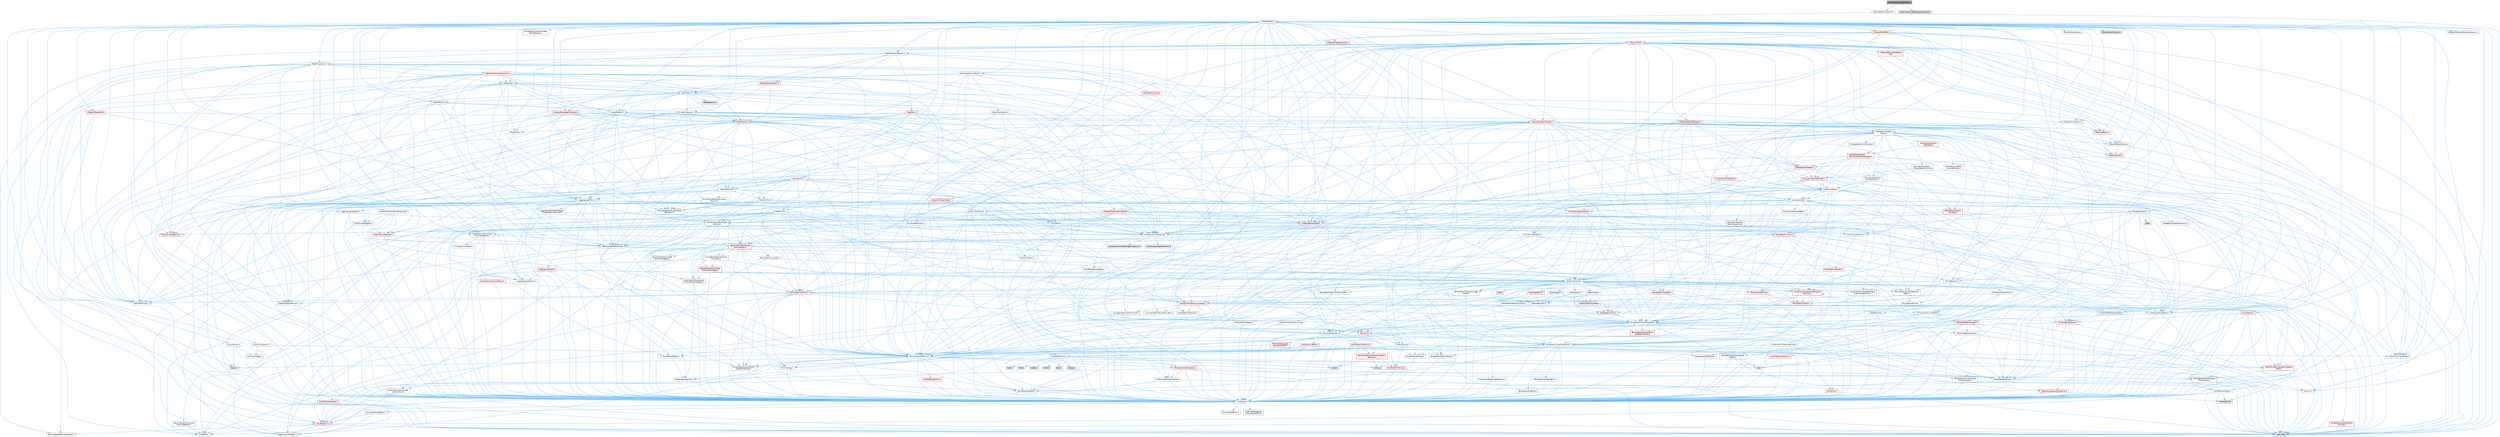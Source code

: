 digraph "MeshInstancingSettings.h"
{
 // INTERACTIVE_SVG=YES
 // LATEX_PDF_SIZE
  bgcolor="transparent";
  edge [fontname=Helvetica,fontsize=10,labelfontname=Helvetica,labelfontsize=10];
  node [fontname=Helvetica,fontsize=10,shape=box,height=0.2,width=0.4];
  Node1 [id="Node000001",label="MeshInstancingSettings.h",height=0.2,width=0.4,color="gray40", fillcolor="grey60", style="filled", fontcolor="black",tooltip=" "];
  Node1 -> Node2 [id="edge1_Node000001_Node000002",color="steelblue1",style="solid",tooltip=" "];
  Node2 [id="Node000002",label="Templates/SubclassOf.h",height=0.2,width=0.4,color="grey40", fillcolor="white", style="filled",URL="$d5/db4/SubclassOf_8h.html",tooltip=" "];
  Node2 -> Node3 [id="edge2_Node000002_Node000003",color="steelblue1",style="solid",tooltip=" "];
  Node3 [id="Node000003",label="UObject/Class.h",height=0.2,width=0.4,color="grey40", fillcolor="white", style="filled",URL="$d4/d05/Class_8h.html",tooltip=" "];
  Node3 -> Node4 [id="edge3_Node000003_Node000004",color="steelblue1",style="solid",tooltip=" "];
  Node4 [id="Node000004",label="Concepts/GetTypeHashable.h",height=0.2,width=0.4,color="grey40", fillcolor="white", style="filled",URL="$d3/da2/GetTypeHashable_8h.html",tooltip=" "];
  Node4 -> Node5 [id="edge4_Node000004_Node000005",color="steelblue1",style="solid",tooltip=" "];
  Node5 [id="Node000005",label="CoreTypes.h",height=0.2,width=0.4,color="grey40", fillcolor="white", style="filled",URL="$dc/dec/CoreTypes_8h.html",tooltip=" "];
  Node5 -> Node6 [id="edge5_Node000005_Node000006",color="steelblue1",style="solid",tooltip=" "];
  Node6 [id="Node000006",label="HAL/Platform.h",height=0.2,width=0.4,color="red", fillcolor="#FFF0F0", style="filled",URL="$d9/dd0/Platform_8h.html",tooltip=" "];
  Node6 -> Node7 [id="edge6_Node000006_Node000007",color="steelblue1",style="solid",tooltip=" "];
  Node7 [id="Node000007",label="Misc/Build.h",height=0.2,width=0.4,color="grey40", fillcolor="white", style="filled",URL="$d3/dbb/Build_8h.html",tooltip=" "];
  Node6 -> Node8 [id="edge7_Node000006_Node000008",color="steelblue1",style="solid",tooltip=" "];
  Node8 [id="Node000008",label="Misc/LargeWorldCoordinates.h",height=0.2,width=0.4,color="grey40", fillcolor="white", style="filled",URL="$d2/dcb/LargeWorldCoordinates_8h.html",tooltip=" "];
  Node6 -> Node9 [id="edge8_Node000006_Node000009",color="steelblue1",style="solid",tooltip=" "];
  Node9 [id="Node000009",label="type_traits",height=0.2,width=0.4,color="grey60", fillcolor="#E0E0E0", style="filled",tooltip=" "];
  Node6 -> Node10 [id="edge9_Node000006_Node000010",color="steelblue1",style="solid",tooltip=" "];
  Node10 [id="Node000010",label="PreprocessorHelpers.h",height=0.2,width=0.4,color="grey40", fillcolor="white", style="filled",URL="$db/ddb/PreprocessorHelpers_8h.html",tooltip=" "];
  Node5 -> Node16 [id="edge10_Node000005_Node000016",color="steelblue1",style="solid",tooltip=" "];
  Node16 [id="Node000016",label="ProfilingDebugging\l/UMemoryDefines.h",height=0.2,width=0.4,color="grey40", fillcolor="white", style="filled",URL="$d2/da2/UMemoryDefines_8h.html",tooltip=" "];
  Node5 -> Node17 [id="edge11_Node000005_Node000017",color="steelblue1",style="solid",tooltip=" "];
  Node17 [id="Node000017",label="Misc/CoreMiscDefines.h",height=0.2,width=0.4,color="grey40", fillcolor="white", style="filled",URL="$da/d38/CoreMiscDefines_8h.html",tooltip=" "];
  Node17 -> Node6 [id="edge12_Node000017_Node000006",color="steelblue1",style="solid",tooltip=" "];
  Node17 -> Node10 [id="edge13_Node000017_Node000010",color="steelblue1",style="solid",tooltip=" "];
  Node5 -> Node18 [id="edge14_Node000005_Node000018",color="steelblue1",style="solid",tooltip=" "];
  Node18 [id="Node000018",label="Misc/CoreDefines.h",height=0.2,width=0.4,color="grey40", fillcolor="white", style="filled",URL="$d3/dd2/CoreDefines_8h.html",tooltip=" "];
  Node4 -> Node19 [id="edge15_Node000004_Node000019",color="steelblue1",style="solid",tooltip=" "];
  Node19 [id="Node000019",label="Templates/TypeHash.h",height=0.2,width=0.4,color="red", fillcolor="#FFF0F0", style="filled",URL="$d1/d62/TypeHash_8h.html",tooltip=" "];
  Node19 -> Node5 [id="edge16_Node000019_Node000005",color="steelblue1",style="solid",tooltip=" "];
  Node19 -> Node20 [id="edge17_Node000019_Node000020",color="steelblue1",style="solid",tooltip=" "];
  Node20 [id="Node000020",label="Templates/Requires.h",height=0.2,width=0.4,color="grey40", fillcolor="white", style="filled",URL="$dc/d96/Requires_8h.html",tooltip=" "];
  Node20 -> Node21 [id="edge18_Node000020_Node000021",color="steelblue1",style="solid",tooltip=" "];
  Node21 [id="Node000021",label="Templates/EnableIf.h",height=0.2,width=0.4,color="grey40", fillcolor="white", style="filled",URL="$d7/d60/EnableIf_8h.html",tooltip=" "];
  Node21 -> Node5 [id="edge19_Node000021_Node000005",color="steelblue1",style="solid",tooltip=" "];
  Node20 -> Node9 [id="edge20_Node000020_Node000009",color="steelblue1",style="solid",tooltip=" "];
  Node19 -> Node22 [id="edge21_Node000019_Node000022",color="steelblue1",style="solid",tooltip=" "];
  Node22 [id="Node000022",label="Misc/Crc.h",height=0.2,width=0.4,color="red", fillcolor="#FFF0F0", style="filled",URL="$d4/dd2/Crc_8h.html",tooltip=" "];
  Node22 -> Node5 [id="edge22_Node000022_Node000005",color="steelblue1",style="solid",tooltip=" "];
  Node22 -> Node23 [id="edge23_Node000022_Node000023",color="steelblue1",style="solid",tooltip=" "];
  Node23 [id="Node000023",label="HAL/PlatformString.h",height=0.2,width=0.4,color="red", fillcolor="#FFF0F0", style="filled",URL="$db/db5/PlatformString_8h.html",tooltip=" "];
  Node23 -> Node5 [id="edge24_Node000023_Node000005",color="steelblue1",style="solid",tooltip=" "];
  Node22 -> Node25 [id="edge25_Node000022_Node000025",color="steelblue1",style="solid",tooltip=" "];
  Node25 [id="Node000025",label="Misc/AssertionMacros.h",height=0.2,width=0.4,color="grey40", fillcolor="white", style="filled",URL="$d0/dfa/AssertionMacros_8h.html",tooltip=" "];
  Node25 -> Node5 [id="edge26_Node000025_Node000005",color="steelblue1",style="solid",tooltip=" "];
  Node25 -> Node6 [id="edge27_Node000025_Node000006",color="steelblue1",style="solid",tooltip=" "];
  Node25 -> Node26 [id="edge28_Node000025_Node000026",color="steelblue1",style="solid",tooltip=" "];
  Node26 [id="Node000026",label="HAL/PlatformMisc.h",height=0.2,width=0.4,color="red", fillcolor="#FFF0F0", style="filled",URL="$d0/df5/PlatformMisc_8h.html",tooltip=" "];
  Node26 -> Node5 [id="edge29_Node000026_Node000005",color="steelblue1",style="solid",tooltip=" "];
  Node25 -> Node10 [id="edge30_Node000025_Node000010",color="steelblue1",style="solid",tooltip=" "];
  Node25 -> Node21 [id="edge31_Node000025_Node000021",color="steelblue1",style="solid",tooltip=" "];
  Node25 -> Node62 [id="edge32_Node000025_Node000062",color="steelblue1",style="solid",tooltip=" "];
  Node62 [id="Node000062",label="Templates/IsArrayOrRefOf\lTypeByPredicate.h",height=0.2,width=0.4,color="grey40", fillcolor="white", style="filled",URL="$d6/da1/IsArrayOrRefOfTypeByPredicate_8h.html",tooltip=" "];
  Node62 -> Node5 [id="edge33_Node000062_Node000005",color="steelblue1",style="solid",tooltip=" "];
  Node25 -> Node63 [id="edge34_Node000025_Node000063",color="steelblue1",style="solid",tooltip=" "];
  Node63 [id="Node000063",label="Templates/IsValidVariadic\lFunctionArg.h",height=0.2,width=0.4,color="grey40", fillcolor="white", style="filled",URL="$d0/dc8/IsValidVariadicFunctionArg_8h.html",tooltip=" "];
  Node63 -> Node5 [id="edge35_Node000063_Node000005",color="steelblue1",style="solid",tooltip=" "];
  Node63 -> Node64 [id="edge36_Node000063_Node000064",color="steelblue1",style="solid",tooltip=" "];
  Node64 [id="Node000064",label="IsEnum.h",height=0.2,width=0.4,color="grey40", fillcolor="white", style="filled",URL="$d4/de5/IsEnum_8h.html",tooltip=" "];
  Node63 -> Node9 [id="edge37_Node000063_Node000009",color="steelblue1",style="solid",tooltip=" "];
  Node25 -> Node65 [id="edge38_Node000025_Node000065",color="steelblue1",style="solid",tooltip=" "];
  Node65 [id="Node000065",label="Traits/IsCharEncodingCompatible\lWith.h",height=0.2,width=0.4,color="red", fillcolor="#FFF0F0", style="filled",URL="$df/dd1/IsCharEncodingCompatibleWith_8h.html",tooltip=" "];
  Node65 -> Node9 [id="edge39_Node000065_Node000009",color="steelblue1",style="solid",tooltip=" "];
  Node25 -> Node67 [id="edge40_Node000025_Node000067",color="steelblue1",style="solid",tooltip=" "];
  Node67 [id="Node000067",label="Misc/VarArgs.h",height=0.2,width=0.4,color="grey40", fillcolor="white", style="filled",URL="$d5/d6f/VarArgs_8h.html",tooltip=" "];
  Node67 -> Node5 [id="edge41_Node000067_Node000005",color="steelblue1",style="solid",tooltip=" "];
  Node25 -> Node68 [id="edge42_Node000025_Node000068",color="steelblue1",style="solid",tooltip=" "];
  Node68 [id="Node000068",label="String/FormatStringSan.h",height=0.2,width=0.4,color="red", fillcolor="#FFF0F0", style="filled",URL="$d3/d8b/FormatStringSan_8h.html",tooltip=" "];
  Node68 -> Node9 [id="edge43_Node000068_Node000009",color="steelblue1",style="solid",tooltip=" "];
  Node68 -> Node5 [id="edge44_Node000068_Node000005",color="steelblue1",style="solid",tooltip=" "];
  Node68 -> Node20 [id="edge45_Node000068_Node000020",color="steelblue1",style="solid",tooltip=" "];
  Node68 -> Node69 [id="edge46_Node000068_Node000069",color="steelblue1",style="solid",tooltip=" "];
  Node69 [id="Node000069",label="Templates/Identity.h",height=0.2,width=0.4,color="grey40", fillcolor="white", style="filled",URL="$d0/dd5/Identity_8h.html",tooltip=" "];
  Node68 -> Node63 [id="edge47_Node000068_Node000063",color="steelblue1",style="solid",tooltip=" "];
  Node68 -> Node34 [id="edge48_Node000068_Node000034",color="steelblue1",style="solid",tooltip=" "];
  Node34 [id="Node000034",label="Containers/ContainersFwd.h",height=0.2,width=0.4,color="grey40", fillcolor="white", style="filled",URL="$d4/d0a/ContainersFwd_8h.html",tooltip=" "];
  Node34 -> Node6 [id="edge49_Node000034_Node000006",color="steelblue1",style="solid",tooltip=" "];
  Node34 -> Node5 [id="edge50_Node000034_Node000005",color="steelblue1",style="solid",tooltip=" "];
  Node34 -> Node31 [id="edge51_Node000034_Node000031",color="steelblue1",style="solid",tooltip=" "];
  Node31 [id="Node000031",label="Traits/IsContiguousContainer.h",height=0.2,width=0.4,color="red", fillcolor="#FFF0F0", style="filled",URL="$d5/d3c/IsContiguousContainer_8h.html",tooltip=" "];
  Node31 -> Node5 [id="edge52_Node000031_Node000005",color="steelblue1",style="solid",tooltip=" "];
  Node31 -> Node30 [id="edge53_Node000031_Node000030",color="steelblue1",style="solid",tooltip=" "];
  Node30 [id="Node000030",label="initializer_list",height=0.2,width=0.4,color="grey60", fillcolor="#E0E0E0", style="filled",tooltip=" "];
  Node25 -> Node73 [id="edge54_Node000025_Node000073",color="steelblue1",style="solid",tooltip=" "];
  Node73 [id="Node000073",label="atomic",height=0.2,width=0.4,color="grey60", fillcolor="#E0E0E0", style="filled",tooltip=" "];
  Node22 -> Node74 [id="edge55_Node000022_Node000074",color="steelblue1",style="solid",tooltip=" "];
  Node74 [id="Node000074",label="Misc/CString.h",height=0.2,width=0.4,color="grey40", fillcolor="white", style="filled",URL="$d2/d49/CString_8h.html",tooltip=" "];
  Node74 -> Node5 [id="edge56_Node000074_Node000005",color="steelblue1",style="solid",tooltip=" "];
  Node74 -> Node38 [id="edge57_Node000074_Node000038",color="steelblue1",style="solid",tooltip=" "];
  Node38 [id="Node000038",label="HAL/PlatformCrt.h",height=0.2,width=0.4,color="grey40", fillcolor="white", style="filled",URL="$d8/d75/PlatformCrt_8h.html",tooltip=" "];
  Node38 -> Node39 [id="edge58_Node000038_Node000039",color="steelblue1",style="solid",tooltip=" "];
  Node39 [id="Node000039",label="new",height=0.2,width=0.4,color="grey60", fillcolor="#E0E0E0", style="filled",tooltip=" "];
  Node38 -> Node40 [id="edge59_Node000038_Node000040",color="steelblue1",style="solid",tooltip=" "];
  Node40 [id="Node000040",label="wchar.h",height=0.2,width=0.4,color="grey60", fillcolor="#E0E0E0", style="filled",tooltip=" "];
  Node38 -> Node41 [id="edge60_Node000038_Node000041",color="steelblue1",style="solid",tooltip=" "];
  Node41 [id="Node000041",label="stddef.h",height=0.2,width=0.4,color="grey60", fillcolor="#E0E0E0", style="filled",tooltip=" "];
  Node38 -> Node42 [id="edge61_Node000038_Node000042",color="steelblue1",style="solid",tooltip=" "];
  Node42 [id="Node000042",label="stdlib.h",height=0.2,width=0.4,color="grey60", fillcolor="#E0E0E0", style="filled",tooltip=" "];
  Node38 -> Node43 [id="edge62_Node000038_Node000043",color="steelblue1",style="solid",tooltip=" "];
  Node43 [id="Node000043",label="stdio.h",height=0.2,width=0.4,color="grey60", fillcolor="#E0E0E0", style="filled",tooltip=" "];
  Node38 -> Node44 [id="edge63_Node000038_Node000044",color="steelblue1",style="solid",tooltip=" "];
  Node44 [id="Node000044",label="stdarg.h",height=0.2,width=0.4,color="grey60", fillcolor="#E0E0E0", style="filled",tooltip=" "];
  Node38 -> Node45 [id="edge64_Node000038_Node000045",color="steelblue1",style="solid",tooltip=" "];
  Node45 [id="Node000045",label="math.h",height=0.2,width=0.4,color="grey60", fillcolor="#E0E0E0", style="filled",tooltip=" "];
  Node38 -> Node46 [id="edge65_Node000038_Node000046",color="steelblue1",style="solid",tooltip=" "];
  Node46 [id="Node000046",label="float.h",height=0.2,width=0.4,color="grey60", fillcolor="#E0E0E0", style="filled",tooltip=" "];
  Node38 -> Node47 [id="edge66_Node000038_Node000047",color="steelblue1",style="solid",tooltip=" "];
  Node47 [id="Node000047",label="string.h",height=0.2,width=0.4,color="grey60", fillcolor="#E0E0E0", style="filled",tooltip=" "];
  Node74 -> Node23 [id="edge67_Node000074_Node000023",color="steelblue1",style="solid",tooltip=" "];
  Node74 -> Node25 [id="edge68_Node000074_Node000025",color="steelblue1",style="solid",tooltip=" "];
  Node74 -> Node75 [id="edge69_Node000074_Node000075",color="steelblue1",style="solid",tooltip=" "];
  Node75 [id="Node000075",label="Misc/Char.h",height=0.2,width=0.4,color="red", fillcolor="#FFF0F0", style="filled",URL="$d0/d58/Char_8h.html",tooltip=" "];
  Node75 -> Node5 [id="edge70_Node000075_Node000005",color="steelblue1",style="solid",tooltip=" "];
  Node75 -> Node9 [id="edge71_Node000075_Node000009",color="steelblue1",style="solid",tooltip=" "];
  Node74 -> Node67 [id="edge72_Node000074_Node000067",color="steelblue1",style="solid",tooltip=" "];
  Node74 -> Node62 [id="edge73_Node000074_Node000062",color="steelblue1",style="solid",tooltip=" "];
  Node74 -> Node63 [id="edge74_Node000074_Node000063",color="steelblue1",style="solid",tooltip=" "];
  Node74 -> Node65 [id="edge75_Node000074_Node000065",color="steelblue1",style="solid",tooltip=" "];
  Node22 -> Node75 [id="edge76_Node000022_Node000075",color="steelblue1",style="solid",tooltip=" "];
  Node22 -> Node79 [id="edge77_Node000022_Node000079",color="steelblue1",style="solid",tooltip=" "];
  Node79 [id="Node000079",label="Templates/UnrealTypeTraits.h",height=0.2,width=0.4,color="grey40", fillcolor="white", style="filled",URL="$d2/d2d/UnrealTypeTraits_8h.html",tooltip=" "];
  Node79 -> Node5 [id="edge78_Node000079_Node000005",color="steelblue1",style="solid",tooltip=" "];
  Node79 -> Node80 [id="edge79_Node000079_Node000080",color="steelblue1",style="solid",tooltip=" "];
  Node80 [id="Node000080",label="Templates/IsPointer.h",height=0.2,width=0.4,color="grey40", fillcolor="white", style="filled",URL="$d7/d05/IsPointer_8h.html",tooltip=" "];
  Node80 -> Node5 [id="edge80_Node000080_Node000005",color="steelblue1",style="solid",tooltip=" "];
  Node79 -> Node25 [id="edge81_Node000079_Node000025",color="steelblue1",style="solid",tooltip=" "];
  Node79 -> Node81 [id="edge82_Node000079_Node000081",color="steelblue1",style="solid",tooltip=" "];
  Node81 [id="Node000081",label="Templates/AndOrNot.h",height=0.2,width=0.4,color="grey40", fillcolor="white", style="filled",URL="$db/d0a/AndOrNot_8h.html",tooltip=" "];
  Node81 -> Node5 [id="edge83_Node000081_Node000005",color="steelblue1",style="solid",tooltip=" "];
  Node79 -> Node21 [id="edge84_Node000079_Node000021",color="steelblue1",style="solid",tooltip=" "];
  Node79 -> Node82 [id="edge85_Node000079_Node000082",color="steelblue1",style="solid",tooltip=" "];
  Node82 [id="Node000082",label="Templates/IsArithmetic.h",height=0.2,width=0.4,color="grey40", fillcolor="white", style="filled",URL="$d2/d5d/IsArithmetic_8h.html",tooltip=" "];
  Node82 -> Node5 [id="edge86_Node000082_Node000005",color="steelblue1",style="solid",tooltip=" "];
  Node79 -> Node64 [id="edge87_Node000079_Node000064",color="steelblue1",style="solid",tooltip=" "];
  Node79 -> Node83 [id="edge88_Node000079_Node000083",color="steelblue1",style="solid",tooltip=" "];
  Node83 [id="Node000083",label="Templates/Models.h",height=0.2,width=0.4,color="grey40", fillcolor="white", style="filled",URL="$d3/d0c/Models_8h.html",tooltip=" "];
  Node83 -> Node69 [id="edge89_Node000083_Node000069",color="steelblue1",style="solid",tooltip=" "];
  Node79 -> Node84 [id="edge90_Node000079_Node000084",color="steelblue1",style="solid",tooltip=" "];
  Node84 [id="Node000084",label="Templates/IsPODType.h",height=0.2,width=0.4,color="grey40", fillcolor="white", style="filled",URL="$d7/db1/IsPODType_8h.html",tooltip=" "];
  Node84 -> Node5 [id="edge91_Node000084_Node000005",color="steelblue1",style="solid",tooltip=" "];
  Node79 -> Node85 [id="edge92_Node000079_Node000085",color="steelblue1",style="solid",tooltip=" "];
  Node85 [id="Node000085",label="Templates/IsUECoreType.h",height=0.2,width=0.4,color="grey40", fillcolor="white", style="filled",URL="$d1/db8/IsUECoreType_8h.html",tooltip=" "];
  Node85 -> Node5 [id="edge93_Node000085_Node000005",color="steelblue1",style="solid",tooltip=" "];
  Node85 -> Node9 [id="edge94_Node000085_Node000009",color="steelblue1",style="solid",tooltip=" "];
  Node79 -> Node86 [id="edge95_Node000079_Node000086",color="steelblue1",style="solid",tooltip=" "];
  Node86 [id="Node000086",label="Templates/IsTriviallyCopy\lConstructible.h",height=0.2,width=0.4,color="grey40", fillcolor="white", style="filled",URL="$d3/d78/IsTriviallyCopyConstructible_8h.html",tooltip=" "];
  Node86 -> Node5 [id="edge96_Node000086_Node000005",color="steelblue1",style="solid",tooltip=" "];
  Node86 -> Node9 [id="edge97_Node000086_Node000009",color="steelblue1",style="solid",tooltip=" "];
  Node19 -> Node9 [id="edge98_Node000019_Node000009",color="steelblue1",style="solid",tooltip=" "];
  Node3 -> Node88 [id="edge99_Node000003_Node000088",color="steelblue1",style="solid",tooltip=" "];
  Node88 [id="Node000088",label="Concepts/StaticClassProvider.h",height=0.2,width=0.4,color="grey40", fillcolor="white", style="filled",URL="$dd/d83/StaticClassProvider_8h.html",tooltip=" "];
  Node3 -> Node89 [id="edge100_Node000003_Node000089",color="steelblue1",style="solid",tooltip=" "];
  Node89 [id="Node000089",label="Concepts/StaticStructProvider.h",height=0.2,width=0.4,color="grey40", fillcolor="white", style="filled",URL="$d5/d77/StaticStructProvider_8h.html",tooltip=" "];
  Node3 -> Node90 [id="edge101_Node000003_Node000090",color="steelblue1",style="solid",tooltip=" "];
  Node90 [id="Node000090",label="Concepts/StructSerializable\lWithDefaults.h",height=0.2,width=0.4,color="grey40", fillcolor="white", style="filled",URL="$d5/ddc/StructSerializableWithDefaults_8h.html",tooltip=" "];
  Node3 -> Node91 [id="edge102_Node000003_Node000091",color="steelblue1",style="solid",tooltip=" "];
  Node91 [id="Node000091",label="Containers/Array.h",height=0.2,width=0.4,color="grey40", fillcolor="white", style="filled",URL="$df/dd0/Array_8h.html",tooltip=" "];
  Node91 -> Node5 [id="edge103_Node000091_Node000005",color="steelblue1",style="solid",tooltip=" "];
  Node91 -> Node25 [id="edge104_Node000091_Node000025",color="steelblue1",style="solid",tooltip=" "];
  Node91 -> Node92 [id="edge105_Node000091_Node000092",color="steelblue1",style="solid",tooltip=" "];
  Node92 [id="Node000092",label="Misc/IntrusiveUnsetOptional\lState.h",height=0.2,width=0.4,color="grey40", fillcolor="white", style="filled",URL="$d2/d0a/IntrusiveUnsetOptionalState_8h.html",tooltip=" "];
  Node92 -> Node93 [id="edge106_Node000092_Node000093",color="steelblue1",style="solid",tooltip=" "];
  Node93 [id="Node000093",label="Misc/OptionalFwd.h",height=0.2,width=0.4,color="grey40", fillcolor="white", style="filled",URL="$dc/d50/OptionalFwd_8h.html",tooltip=" "];
  Node91 -> Node94 [id="edge107_Node000091_Node000094",color="steelblue1",style="solid",tooltip=" "];
  Node94 [id="Node000094",label="Misc/ReverseIterate.h",height=0.2,width=0.4,color="red", fillcolor="#FFF0F0", style="filled",URL="$db/de3/ReverseIterate_8h.html",tooltip=" "];
  Node94 -> Node6 [id="edge108_Node000094_Node000006",color="steelblue1",style="solid",tooltip=" "];
  Node91 -> Node96 [id="edge109_Node000091_Node000096",color="steelblue1",style="solid",tooltip=" "];
  Node96 [id="Node000096",label="HAL/UnrealMemory.h",height=0.2,width=0.4,color="grey40", fillcolor="white", style="filled",URL="$d9/d96/UnrealMemory_8h.html",tooltip=" "];
  Node96 -> Node5 [id="edge110_Node000096_Node000005",color="steelblue1",style="solid",tooltip=" "];
  Node96 -> Node97 [id="edge111_Node000096_Node000097",color="steelblue1",style="solid",tooltip=" "];
  Node97 [id="Node000097",label="GenericPlatform/GenericPlatform\lMemory.h",height=0.2,width=0.4,color="red", fillcolor="#FFF0F0", style="filled",URL="$dd/d22/GenericPlatformMemory_8h.html",tooltip=" "];
  Node97 -> Node5 [id="edge112_Node000097_Node000005",color="steelblue1",style="solid",tooltip=" "];
  Node97 -> Node23 [id="edge113_Node000097_Node000023",color="steelblue1",style="solid",tooltip=" "];
  Node97 -> Node47 [id="edge114_Node000097_Node000047",color="steelblue1",style="solid",tooltip=" "];
  Node97 -> Node40 [id="edge115_Node000097_Node000040",color="steelblue1",style="solid",tooltip=" "];
  Node96 -> Node98 [id="edge116_Node000096_Node000098",color="steelblue1",style="solid",tooltip=" "];
  Node98 [id="Node000098",label="HAL/MemoryBase.h",height=0.2,width=0.4,color="red", fillcolor="#FFF0F0", style="filled",URL="$d6/d9f/MemoryBase_8h.html",tooltip=" "];
  Node98 -> Node5 [id="edge117_Node000098_Node000005",color="steelblue1",style="solid",tooltip=" "];
  Node98 -> Node55 [id="edge118_Node000098_Node000055",color="steelblue1",style="solid",tooltip=" "];
  Node55 [id="Node000055",label="HAL/PlatformAtomics.h",height=0.2,width=0.4,color="red", fillcolor="#FFF0F0", style="filled",URL="$d3/d36/PlatformAtomics_8h.html",tooltip=" "];
  Node55 -> Node5 [id="edge119_Node000055_Node000005",color="steelblue1",style="solid",tooltip=" "];
  Node98 -> Node38 [id="edge120_Node000098_Node000038",color="steelblue1",style="solid",tooltip=" "];
  Node96 -> Node108 [id="edge121_Node000096_Node000108",color="steelblue1",style="solid",tooltip=" "];
  Node108 [id="Node000108",label="HAL/PlatformMemory.h",height=0.2,width=0.4,color="red", fillcolor="#FFF0F0", style="filled",URL="$de/d68/PlatformMemory_8h.html",tooltip=" "];
  Node108 -> Node5 [id="edge122_Node000108_Node000005",color="steelblue1",style="solid",tooltip=" "];
  Node108 -> Node97 [id="edge123_Node000108_Node000097",color="steelblue1",style="solid",tooltip=" "];
  Node96 -> Node110 [id="edge124_Node000096_Node000110",color="steelblue1",style="solid",tooltip=" "];
  Node110 [id="Node000110",label="ProfilingDebugging\l/MemoryTrace.h",height=0.2,width=0.4,color="red", fillcolor="#FFF0F0", style="filled",URL="$da/dd7/MemoryTrace_8h.html",tooltip=" "];
  Node110 -> Node6 [id="edge125_Node000110_Node000006",color="steelblue1",style="solid",tooltip=" "];
  Node110 -> Node50 [id="edge126_Node000110_Node000050",color="steelblue1",style="solid",tooltip=" "];
  Node50 [id="Node000050",label="Misc/EnumClassFlags.h",height=0.2,width=0.4,color="grey40", fillcolor="white", style="filled",URL="$d8/de7/EnumClassFlags_8h.html",tooltip=" "];
  Node96 -> Node80 [id="edge127_Node000096_Node000080",color="steelblue1",style="solid",tooltip=" "];
  Node91 -> Node79 [id="edge128_Node000091_Node000079",color="steelblue1",style="solid",tooltip=" "];
  Node91 -> Node111 [id="edge129_Node000091_Node000111",color="steelblue1",style="solid",tooltip=" "];
  Node111 [id="Node000111",label="Templates/UnrealTemplate.h",height=0.2,width=0.4,color="grey40", fillcolor="white", style="filled",URL="$d4/d24/UnrealTemplate_8h.html",tooltip=" "];
  Node111 -> Node5 [id="edge130_Node000111_Node000005",color="steelblue1",style="solid",tooltip=" "];
  Node111 -> Node80 [id="edge131_Node000111_Node000080",color="steelblue1",style="solid",tooltip=" "];
  Node111 -> Node96 [id="edge132_Node000111_Node000096",color="steelblue1",style="solid",tooltip=" "];
  Node111 -> Node112 [id="edge133_Node000111_Node000112",color="steelblue1",style="solid",tooltip=" "];
  Node112 [id="Node000112",label="Templates/CopyQualifiers\lAndRefsFromTo.h",height=0.2,width=0.4,color="red", fillcolor="#FFF0F0", style="filled",URL="$d3/db3/CopyQualifiersAndRefsFromTo_8h.html",tooltip=" "];
  Node111 -> Node79 [id="edge134_Node000111_Node000079",color="steelblue1",style="solid",tooltip=" "];
  Node111 -> Node114 [id="edge135_Node000111_Node000114",color="steelblue1",style="solid",tooltip=" "];
  Node114 [id="Node000114",label="Templates/RemoveReference.h",height=0.2,width=0.4,color="grey40", fillcolor="white", style="filled",URL="$da/dbe/RemoveReference_8h.html",tooltip=" "];
  Node114 -> Node5 [id="edge136_Node000114_Node000005",color="steelblue1",style="solid",tooltip=" "];
  Node111 -> Node20 [id="edge137_Node000111_Node000020",color="steelblue1",style="solid",tooltip=" "];
  Node111 -> Node115 [id="edge138_Node000111_Node000115",color="steelblue1",style="solid",tooltip=" "];
  Node115 [id="Node000115",label="Templates/TypeCompatible\lBytes.h",height=0.2,width=0.4,color="grey40", fillcolor="white", style="filled",URL="$df/d0a/TypeCompatibleBytes_8h.html",tooltip=" "];
  Node115 -> Node5 [id="edge139_Node000115_Node000005",color="steelblue1",style="solid",tooltip=" "];
  Node115 -> Node47 [id="edge140_Node000115_Node000047",color="steelblue1",style="solid",tooltip=" "];
  Node115 -> Node39 [id="edge141_Node000115_Node000039",color="steelblue1",style="solid",tooltip=" "];
  Node115 -> Node9 [id="edge142_Node000115_Node000009",color="steelblue1",style="solid",tooltip=" "];
  Node111 -> Node69 [id="edge143_Node000111_Node000069",color="steelblue1",style="solid",tooltip=" "];
  Node111 -> Node31 [id="edge144_Node000111_Node000031",color="steelblue1",style="solid",tooltip=" "];
  Node111 -> Node116 [id="edge145_Node000111_Node000116",color="steelblue1",style="solid",tooltip=" "];
  Node116 [id="Node000116",label="Traits/UseBitwiseSwap.h",height=0.2,width=0.4,color="grey40", fillcolor="white", style="filled",URL="$db/df3/UseBitwiseSwap_8h.html",tooltip=" "];
  Node116 -> Node5 [id="edge146_Node000116_Node000005",color="steelblue1",style="solid",tooltip=" "];
  Node116 -> Node9 [id="edge147_Node000116_Node000009",color="steelblue1",style="solid",tooltip=" "];
  Node111 -> Node9 [id="edge148_Node000111_Node000009",color="steelblue1",style="solid",tooltip=" "];
  Node91 -> Node117 [id="edge149_Node000091_Node000117",color="steelblue1",style="solid",tooltip=" "];
  Node117 [id="Node000117",label="Containers/AllowShrinking.h",height=0.2,width=0.4,color="grey40", fillcolor="white", style="filled",URL="$d7/d1a/AllowShrinking_8h.html",tooltip=" "];
  Node117 -> Node5 [id="edge150_Node000117_Node000005",color="steelblue1",style="solid",tooltip=" "];
  Node91 -> Node118 [id="edge151_Node000091_Node000118",color="steelblue1",style="solid",tooltip=" "];
  Node118 [id="Node000118",label="Containers/ContainerAllocation\lPolicies.h",height=0.2,width=0.4,color="red", fillcolor="#FFF0F0", style="filled",URL="$d7/dff/ContainerAllocationPolicies_8h.html",tooltip=" "];
  Node118 -> Node5 [id="edge152_Node000118_Node000005",color="steelblue1",style="solid",tooltip=" "];
  Node118 -> Node118 [id="edge153_Node000118_Node000118",color="steelblue1",style="solid",tooltip=" "];
  Node118 -> Node120 [id="edge154_Node000118_Node000120",color="steelblue1",style="solid",tooltip=" "];
  Node120 [id="Node000120",label="HAL/PlatformMath.h",height=0.2,width=0.4,color="red", fillcolor="#FFF0F0", style="filled",URL="$dc/d53/PlatformMath_8h.html",tooltip=" "];
  Node120 -> Node5 [id="edge155_Node000120_Node000005",color="steelblue1",style="solid",tooltip=" "];
  Node118 -> Node96 [id="edge156_Node000118_Node000096",color="steelblue1",style="solid",tooltip=" "];
  Node118 -> Node25 [id="edge157_Node000118_Node000025",color="steelblue1",style="solid",tooltip=" "];
  Node118 -> Node129 [id="edge158_Node000118_Node000129",color="steelblue1",style="solid",tooltip=" "];
  Node129 [id="Node000129",label="Templates/MemoryOps.h",height=0.2,width=0.4,color="red", fillcolor="#FFF0F0", style="filled",URL="$db/dea/MemoryOps_8h.html",tooltip=" "];
  Node129 -> Node5 [id="edge159_Node000129_Node000005",color="steelblue1",style="solid",tooltip=" "];
  Node129 -> Node96 [id="edge160_Node000129_Node000096",color="steelblue1",style="solid",tooltip=" "];
  Node129 -> Node86 [id="edge161_Node000129_Node000086",color="steelblue1",style="solid",tooltip=" "];
  Node129 -> Node20 [id="edge162_Node000129_Node000020",color="steelblue1",style="solid",tooltip=" "];
  Node129 -> Node79 [id="edge163_Node000129_Node000079",color="steelblue1",style="solid",tooltip=" "];
  Node129 -> Node116 [id="edge164_Node000129_Node000116",color="steelblue1",style="solid",tooltip=" "];
  Node129 -> Node39 [id="edge165_Node000129_Node000039",color="steelblue1",style="solid",tooltip=" "];
  Node129 -> Node9 [id="edge166_Node000129_Node000009",color="steelblue1",style="solid",tooltip=" "];
  Node118 -> Node115 [id="edge167_Node000118_Node000115",color="steelblue1",style="solid",tooltip=" "];
  Node118 -> Node9 [id="edge168_Node000118_Node000009",color="steelblue1",style="solid",tooltip=" "];
  Node91 -> Node130 [id="edge169_Node000091_Node000130",color="steelblue1",style="solid",tooltip=" "];
  Node130 [id="Node000130",label="Containers/ContainerElement\lTypeCompatibility.h",height=0.2,width=0.4,color="grey40", fillcolor="white", style="filled",URL="$df/ddf/ContainerElementTypeCompatibility_8h.html",tooltip=" "];
  Node130 -> Node5 [id="edge170_Node000130_Node000005",color="steelblue1",style="solid",tooltip=" "];
  Node130 -> Node79 [id="edge171_Node000130_Node000079",color="steelblue1",style="solid",tooltip=" "];
  Node91 -> Node131 [id="edge172_Node000091_Node000131",color="steelblue1",style="solid",tooltip=" "];
  Node131 [id="Node000131",label="Serialization/Archive.h",height=0.2,width=0.4,color="red", fillcolor="#FFF0F0", style="filled",URL="$d7/d3b/Archive_8h.html",tooltip=" "];
  Node131 -> Node5 [id="edge173_Node000131_Node000005",color="steelblue1",style="solid",tooltip=" "];
  Node131 -> Node35 [id="edge174_Node000131_Node000035",color="steelblue1",style="solid",tooltip=" "];
  Node35 [id="Node000035",label="Math/MathFwd.h",height=0.2,width=0.4,color="grey40", fillcolor="white", style="filled",URL="$d2/d10/MathFwd_8h.html",tooltip=" "];
  Node35 -> Node6 [id="edge175_Node000035_Node000006",color="steelblue1",style="solid",tooltip=" "];
  Node131 -> Node25 [id="edge176_Node000131_Node000025",color="steelblue1",style="solid",tooltip=" "];
  Node131 -> Node7 [id="edge177_Node000131_Node000007",color="steelblue1",style="solid",tooltip=" "];
  Node131 -> Node67 [id="edge178_Node000131_Node000067",color="steelblue1",style="solid",tooltip=" "];
  Node131 -> Node21 [id="edge179_Node000131_Node000021",color="steelblue1",style="solid",tooltip=" "];
  Node131 -> Node62 [id="edge180_Node000131_Node000062",color="steelblue1",style="solid",tooltip=" "];
  Node131 -> Node63 [id="edge181_Node000131_Node000063",color="steelblue1",style="solid",tooltip=" "];
  Node131 -> Node111 [id="edge182_Node000131_Node000111",color="steelblue1",style="solid",tooltip=" "];
  Node131 -> Node65 [id="edge183_Node000131_Node000065",color="steelblue1",style="solid",tooltip=" "];
  Node131 -> Node140 [id="edge184_Node000131_Node000140",color="steelblue1",style="solid",tooltip=" "];
  Node140 [id="Node000140",label="UObject/ObjectVersion.h",height=0.2,width=0.4,color="grey40", fillcolor="white", style="filled",URL="$da/d63/ObjectVersion_8h.html",tooltip=" "];
  Node140 -> Node5 [id="edge185_Node000140_Node000005",color="steelblue1",style="solid",tooltip=" "];
  Node91 -> Node141 [id="edge186_Node000091_Node000141",color="steelblue1",style="solid",tooltip=" "];
  Node141 [id="Node000141",label="Serialization/MemoryImage\lWriter.h",height=0.2,width=0.4,color="grey40", fillcolor="white", style="filled",URL="$d0/d08/MemoryImageWriter_8h.html",tooltip=" "];
  Node141 -> Node5 [id="edge187_Node000141_Node000005",color="steelblue1",style="solid",tooltip=" "];
  Node141 -> Node142 [id="edge188_Node000141_Node000142",color="steelblue1",style="solid",tooltip=" "];
  Node142 [id="Node000142",label="Serialization/MemoryLayout.h",height=0.2,width=0.4,color="red", fillcolor="#FFF0F0", style="filled",URL="$d7/d66/MemoryLayout_8h.html",tooltip=" "];
  Node142 -> Node88 [id="edge189_Node000142_Node000088",color="steelblue1",style="solid",tooltip=" "];
  Node142 -> Node89 [id="edge190_Node000142_Node000089",color="steelblue1",style="solid",tooltip=" "];
  Node142 -> Node143 [id="edge191_Node000142_Node000143",color="steelblue1",style="solid",tooltip=" "];
  Node143 [id="Node000143",label="Containers/EnumAsByte.h",height=0.2,width=0.4,color="grey40", fillcolor="white", style="filled",URL="$d6/d9a/EnumAsByte_8h.html",tooltip=" "];
  Node143 -> Node5 [id="edge192_Node000143_Node000005",color="steelblue1",style="solid",tooltip=" "];
  Node143 -> Node84 [id="edge193_Node000143_Node000084",color="steelblue1",style="solid",tooltip=" "];
  Node143 -> Node19 [id="edge194_Node000143_Node000019",color="steelblue1",style="solid",tooltip=" "];
  Node142 -> Node28 [id="edge195_Node000142_Node000028",color="steelblue1",style="solid",tooltip=" "];
  Node28 [id="Node000028",label="Containers/StringFwd.h",height=0.2,width=0.4,color="grey40", fillcolor="white", style="filled",URL="$df/d37/StringFwd_8h.html",tooltip=" "];
  Node28 -> Node5 [id="edge196_Node000028_Node000005",color="steelblue1",style="solid",tooltip=" "];
  Node28 -> Node29 [id="edge197_Node000028_Node000029",color="steelblue1",style="solid",tooltip=" "];
  Node29 [id="Node000029",label="Traits/ElementType.h",height=0.2,width=0.4,color="grey40", fillcolor="white", style="filled",URL="$d5/d4f/ElementType_8h.html",tooltip=" "];
  Node29 -> Node6 [id="edge198_Node000029_Node000006",color="steelblue1",style="solid",tooltip=" "];
  Node29 -> Node30 [id="edge199_Node000029_Node000030",color="steelblue1",style="solid",tooltip=" "];
  Node29 -> Node9 [id="edge200_Node000029_Node000009",color="steelblue1",style="solid",tooltip=" "];
  Node28 -> Node31 [id="edge201_Node000028_Node000031",color="steelblue1",style="solid",tooltip=" "];
  Node142 -> Node96 [id="edge202_Node000142_Node000096",color="steelblue1",style="solid",tooltip=" "];
  Node142 -> Node21 [id="edge203_Node000142_Node000021",color="steelblue1",style="solid",tooltip=" "];
  Node142 -> Node145 [id="edge204_Node000142_Node000145",color="steelblue1",style="solid",tooltip=" "];
  Node145 [id="Node000145",label="Templates/IsAbstract.h",height=0.2,width=0.4,color="grey40", fillcolor="white", style="filled",URL="$d8/db7/IsAbstract_8h.html",tooltip=" "];
  Node142 -> Node83 [id="edge205_Node000142_Node000083",color="steelblue1",style="solid",tooltip=" "];
  Node142 -> Node111 [id="edge206_Node000142_Node000111",color="steelblue1",style="solid",tooltip=" "];
  Node91 -> Node146 [id="edge207_Node000091_Node000146",color="steelblue1",style="solid",tooltip=" "];
  Node146 [id="Node000146",label="Algo/Heapify.h",height=0.2,width=0.4,color="grey40", fillcolor="white", style="filled",URL="$d0/d2a/Heapify_8h.html",tooltip=" "];
  Node146 -> Node147 [id="edge208_Node000146_Node000147",color="steelblue1",style="solid",tooltip=" "];
  Node147 [id="Node000147",label="Algo/Impl/BinaryHeap.h",height=0.2,width=0.4,color="red", fillcolor="#FFF0F0", style="filled",URL="$d7/da3/Algo_2Impl_2BinaryHeap_8h.html",tooltip=" "];
  Node147 -> Node148 [id="edge209_Node000147_Node000148",color="steelblue1",style="solid",tooltip=" "];
  Node148 [id="Node000148",label="Templates/Invoke.h",height=0.2,width=0.4,color="red", fillcolor="#FFF0F0", style="filled",URL="$d7/deb/Invoke_8h.html",tooltip=" "];
  Node148 -> Node5 [id="edge210_Node000148_Node000005",color="steelblue1",style="solid",tooltip=" "];
  Node148 -> Node111 [id="edge211_Node000148_Node000111",color="steelblue1",style="solid",tooltip=" "];
  Node148 -> Node9 [id="edge212_Node000148_Node000009",color="steelblue1",style="solid",tooltip=" "];
  Node147 -> Node9 [id="edge213_Node000147_Node000009",color="steelblue1",style="solid",tooltip=" "];
  Node146 -> Node152 [id="edge214_Node000146_Node000152",color="steelblue1",style="solid",tooltip=" "];
  Node152 [id="Node000152",label="Templates/IdentityFunctor.h",height=0.2,width=0.4,color="grey40", fillcolor="white", style="filled",URL="$d7/d2e/IdentityFunctor_8h.html",tooltip=" "];
  Node152 -> Node6 [id="edge215_Node000152_Node000006",color="steelblue1",style="solid",tooltip=" "];
  Node146 -> Node148 [id="edge216_Node000146_Node000148",color="steelblue1",style="solid",tooltip=" "];
  Node146 -> Node153 [id="edge217_Node000146_Node000153",color="steelblue1",style="solid",tooltip=" "];
  Node153 [id="Node000153",label="Templates/Less.h",height=0.2,width=0.4,color="grey40", fillcolor="white", style="filled",URL="$de/dc8/Less_8h.html",tooltip=" "];
  Node153 -> Node5 [id="edge218_Node000153_Node000005",color="steelblue1",style="solid",tooltip=" "];
  Node153 -> Node111 [id="edge219_Node000153_Node000111",color="steelblue1",style="solid",tooltip=" "];
  Node146 -> Node111 [id="edge220_Node000146_Node000111",color="steelblue1",style="solid",tooltip=" "];
  Node91 -> Node154 [id="edge221_Node000091_Node000154",color="steelblue1",style="solid",tooltip=" "];
  Node154 [id="Node000154",label="Algo/HeapSort.h",height=0.2,width=0.4,color="grey40", fillcolor="white", style="filled",URL="$d3/d92/HeapSort_8h.html",tooltip=" "];
  Node154 -> Node147 [id="edge222_Node000154_Node000147",color="steelblue1",style="solid",tooltip=" "];
  Node154 -> Node152 [id="edge223_Node000154_Node000152",color="steelblue1",style="solid",tooltip=" "];
  Node154 -> Node153 [id="edge224_Node000154_Node000153",color="steelblue1",style="solid",tooltip=" "];
  Node154 -> Node111 [id="edge225_Node000154_Node000111",color="steelblue1",style="solid",tooltip=" "];
  Node91 -> Node155 [id="edge226_Node000091_Node000155",color="steelblue1",style="solid",tooltip=" "];
  Node155 [id="Node000155",label="Algo/IsHeap.h",height=0.2,width=0.4,color="grey40", fillcolor="white", style="filled",URL="$de/d32/IsHeap_8h.html",tooltip=" "];
  Node155 -> Node147 [id="edge227_Node000155_Node000147",color="steelblue1",style="solid",tooltip=" "];
  Node155 -> Node152 [id="edge228_Node000155_Node000152",color="steelblue1",style="solid",tooltip=" "];
  Node155 -> Node148 [id="edge229_Node000155_Node000148",color="steelblue1",style="solid",tooltip=" "];
  Node155 -> Node153 [id="edge230_Node000155_Node000153",color="steelblue1",style="solid",tooltip=" "];
  Node155 -> Node111 [id="edge231_Node000155_Node000111",color="steelblue1",style="solid",tooltip=" "];
  Node91 -> Node147 [id="edge232_Node000091_Node000147",color="steelblue1",style="solid",tooltip=" "];
  Node91 -> Node156 [id="edge233_Node000091_Node000156",color="steelblue1",style="solid",tooltip=" "];
  Node156 [id="Node000156",label="Algo/StableSort.h",height=0.2,width=0.4,color="red", fillcolor="#FFF0F0", style="filled",URL="$d7/d3c/StableSort_8h.html",tooltip=" "];
  Node156 -> Node152 [id="edge234_Node000156_Node000152",color="steelblue1",style="solid",tooltip=" "];
  Node156 -> Node148 [id="edge235_Node000156_Node000148",color="steelblue1",style="solid",tooltip=" "];
  Node156 -> Node153 [id="edge236_Node000156_Node000153",color="steelblue1",style="solid",tooltip=" "];
  Node156 -> Node111 [id="edge237_Node000156_Node000111",color="steelblue1",style="solid",tooltip=" "];
  Node91 -> Node4 [id="edge238_Node000091_Node000004",color="steelblue1",style="solid",tooltip=" "];
  Node91 -> Node152 [id="edge239_Node000091_Node000152",color="steelblue1",style="solid",tooltip=" "];
  Node91 -> Node148 [id="edge240_Node000091_Node000148",color="steelblue1",style="solid",tooltip=" "];
  Node91 -> Node153 [id="edge241_Node000091_Node000153",color="steelblue1",style="solid",tooltip=" "];
  Node91 -> Node159 [id="edge242_Node000091_Node000159",color="steelblue1",style="solid",tooltip=" "];
  Node159 [id="Node000159",label="Templates/LosesQualifiers\lFromTo.h",height=0.2,width=0.4,color="red", fillcolor="#FFF0F0", style="filled",URL="$d2/db3/LosesQualifiersFromTo_8h.html",tooltip=" "];
  Node159 -> Node9 [id="edge243_Node000159_Node000009",color="steelblue1",style="solid",tooltip=" "];
  Node91 -> Node20 [id="edge244_Node000091_Node000020",color="steelblue1",style="solid",tooltip=" "];
  Node91 -> Node160 [id="edge245_Node000091_Node000160",color="steelblue1",style="solid",tooltip=" "];
  Node160 [id="Node000160",label="Templates/Sorting.h",height=0.2,width=0.4,color="red", fillcolor="#FFF0F0", style="filled",URL="$d3/d9e/Sorting_8h.html",tooltip=" "];
  Node160 -> Node5 [id="edge246_Node000160_Node000005",color="steelblue1",style="solid",tooltip=" "];
  Node160 -> Node120 [id="edge247_Node000160_Node000120",color="steelblue1",style="solid",tooltip=" "];
  Node160 -> Node153 [id="edge248_Node000160_Node000153",color="steelblue1",style="solid",tooltip=" "];
  Node91 -> Node164 [id="edge249_Node000091_Node000164",color="steelblue1",style="solid",tooltip=" "];
  Node164 [id="Node000164",label="Templates/AlignmentTemplates.h",height=0.2,width=0.4,color="grey40", fillcolor="white", style="filled",URL="$dd/d32/AlignmentTemplates_8h.html",tooltip=" "];
  Node164 -> Node5 [id="edge250_Node000164_Node000005",color="steelblue1",style="solid",tooltip=" "];
  Node164 -> Node105 [id="edge251_Node000164_Node000105",color="steelblue1",style="solid",tooltip=" "];
  Node105 [id="Node000105",label="Templates/IsIntegral.h",height=0.2,width=0.4,color="grey40", fillcolor="white", style="filled",URL="$da/d64/IsIntegral_8h.html",tooltip=" "];
  Node105 -> Node5 [id="edge252_Node000105_Node000005",color="steelblue1",style="solid",tooltip=" "];
  Node164 -> Node80 [id="edge253_Node000164_Node000080",color="steelblue1",style="solid",tooltip=" "];
  Node91 -> Node29 [id="edge254_Node000091_Node000029",color="steelblue1",style="solid",tooltip=" "];
  Node91 -> Node126 [id="edge255_Node000091_Node000126",color="steelblue1",style="solid",tooltip=" "];
  Node126 [id="Node000126",label="limits",height=0.2,width=0.4,color="grey60", fillcolor="#E0E0E0", style="filled",tooltip=" "];
  Node91 -> Node9 [id="edge256_Node000091_Node000009",color="steelblue1",style="solid",tooltip=" "];
  Node3 -> Node143 [id="edge257_Node000003_Node000143",color="steelblue1",style="solid",tooltip=" "];
  Node3 -> Node165 [id="edge258_Node000003_Node000165",color="steelblue1",style="solid",tooltip=" "];
  Node165 [id="Node000165",label="Containers/Map.h",height=0.2,width=0.4,color="grey40", fillcolor="white", style="filled",URL="$df/d79/Map_8h.html",tooltip=" "];
  Node165 -> Node5 [id="edge259_Node000165_Node000005",color="steelblue1",style="solid",tooltip=" "];
  Node165 -> Node166 [id="edge260_Node000165_Node000166",color="steelblue1",style="solid",tooltip=" "];
  Node166 [id="Node000166",label="Algo/Reverse.h",height=0.2,width=0.4,color="grey40", fillcolor="white", style="filled",URL="$d5/d93/Reverse_8h.html",tooltip=" "];
  Node166 -> Node5 [id="edge261_Node000166_Node000005",color="steelblue1",style="solid",tooltip=" "];
  Node166 -> Node111 [id="edge262_Node000166_Node000111",color="steelblue1",style="solid",tooltip=" "];
  Node165 -> Node130 [id="edge263_Node000165_Node000130",color="steelblue1",style="solid",tooltip=" "];
  Node165 -> Node167 [id="edge264_Node000165_Node000167",color="steelblue1",style="solid",tooltip=" "];
  Node167 [id="Node000167",label="Containers/Set.h",height=0.2,width=0.4,color="grey40", fillcolor="white", style="filled",URL="$d4/d45/Set_8h.html",tooltip=" "];
  Node167 -> Node118 [id="edge265_Node000167_Node000118",color="steelblue1",style="solid",tooltip=" "];
  Node167 -> Node130 [id="edge266_Node000167_Node000130",color="steelblue1",style="solid",tooltip=" "];
  Node167 -> Node168 [id="edge267_Node000167_Node000168",color="steelblue1",style="solid",tooltip=" "];
  Node168 [id="Node000168",label="Containers/SetUtilities.h",height=0.2,width=0.4,color="grey40", fillcolor="white", style="filled",URL="$dc/de5/SetUtilities_8h.html",tooltip=" "];
  Node168 -> Node5 [id="edge268_Node000168_Node000005",color="steelblue1",style="solid",tooltip=" "];
  Node168 -> Node142 [id="edge269_Node000168_Node000142",color="steelblue1",style="solid",tooltip=" "];
  Node168 -> Node129 [id="edge270_Node000168_Node000129",color="steelblue1",style="solid",tooltip=" "];
  Node168 -> Node79 [id="edge271_Node000168_Node000079",color="steelblue1",style="solid",tooltip=" "];
  Node167 -> Node169 [id="edge272_Node000167_Node000169",color="steelblue1",style="solid",tooltip=" "];
  Node169 [id="Node000169",label="Containers/SparseArray.h",height=0.2,width=0.4,color="red", fillcolor="#FFF0F0", style="filled",URL="$d5/dbf/SparseArray_8h.html",tooltip=" "];
  Node169 -> Node5 [id="edge273_Node000169_Node000005",color="steelblue1",style="solid",tooltip=" "];
  Node169 -> Node25 [id="edge274_Node000169_Node000025",color="steelblue1",style="solid",tooltip=" "];
  Node169 -> Node96 [id="edge275_Node000169_Node000096",color="steelblue1",style="solid",tooltip=" "];
  Node169 -> Node79 [id="edge276_Node000169_Node000079",color="steelblue1",style="solid",tooltip=" "];
  Node169 -> Node111 [id="edge277_Node000169_Node000111",color="steelblue1",style="solid",tooltip=" "];
  Node169 -> Node118 [id="edge278_Node000169_Node000118",color="steelblue1",style="solid",tooltip=" "];
  Node169 -> Node153 [id="edge279_Node000169_Node000153",color="steelblue1",style="solid",tooltip=" "];
  Node169 -> Node91 [id="edge280_Node000169_Node000091",color="steelblue1",style="solid",tooltip=" "];
  Node169 -> Node163 [id="edge281_Node000169_Node000163",color="steelblue1",style="solid",tooltip=" "];
  Node163 [id="Node000163",label="Math/UnrealMathUtility.h",height=0.2,width=0.4,color="grey40", fillcolor="white", style="filled",URL="$db/db8/UnrealMathUtility_8h.html",tooltip=" "];
  Node163 -> Node5 [id="edge282_Node000163_Node000005",color="steelblue1",style="solid",tooltip=" "];
  Node163 -> Node25 [id="edge283_Node000163_Node000025",color="steelblue1",style="solid",tooltip=" "];
  Node163 -> Node120 [id="edge284_Node000163_Node000120",color="steelblue1",style="solid",tooltip=" "];
  Node163 -> Node35 [id="edge285_Node000163_Node000035",color="steelblue1",style="solid",tooltip=" "];
  Node163 -> Node69 [id="edge286_Node000163_Node000069",color="steelblue1",style="solid",tooltip=" "];
  Node163 -> Node20 [id="edge287_Node000163_Node000020",color="steelblue1",style="solid",tooltip=" "];
  Node169 -> Node172 [id="edge288_Node000169_Node000172",color="steelblue1",style="solid",tooltip=" "];
  Node172 [id="Node000172",label="Serialization/Structured\lArchive.h",height=0.2,width=0.4,color="grey40", fillcolor="white", style="filled",URL="$d9/d1e/StructuredArchive_8h.html",tooltip=" "];
  Node172 -> Node91 [id="edge289_Node000172_Node000091",color="steelblue1",style="solid",tooltip=" "];
  Node172 -> Node118 [id="edge290_Node000172_Node000118",color="steelblue1",style="solid",tooltip=" "];
  Node172 -> Node5 [id="edge291_Node000172_Node000005",color="steelblue1",style="solid",tooltip=" "];
  Node172 -> Node173 [id="edge292_Node000172_Node000173",color="steelblue1",style="solid",tooltip=" "];
  Node173 [id="Node000173",label="Formatters/BinaryArchive\lFormatter.h",height=0.2,width=0.4,color="grey40", fillcolor="white", style="filled",URL="$d2/d01/BinaryArchiveFormatter_8h.html",tooltip=" "];
  Node173 -> Node91 [id="edge293_Node000173_Node000091",color="steelblue1",style="solid",tooltip=" "];
  Node173 -> Node6 [id="edge294_Node000173_Node000006",color="steelblue1",style="solid",tooltip=" "];
  Node173 -> Node131 [id="edge295_Node000173_Node000131",color="steelblue1",style="solid",tooltip=" "];
  Node173 -> Node174 [id="edge296_Node000173_Node000174",color="steelblue1",style="solid",tooltip=" "];
  Node174 [id="Node000174",label="Serialization/Structured\lArchiveFormatter.h",height=0.2,width=0.4,color="red", fillcolor="#FFF0F0", style="filled",URL="$db/dfe/StructuredArchiveFormatter_8h.html",tooltip=" "];
  Node174 -> Node91 [id="edge297_Node000174_Node000091",color="steelblue1",style="solid",tooltip=" "];
  Node174 -> Node5 [id="edge298_Node000174_Node000005",color="steelblue1",style="solid",tooltip=" "];
  Node174 -> Node175 [id="edge299_Node000174_Node000175",color="steelblue1",style="solid",tooltip=" "];
  Node175 [id="Node000175",label="Serialization/Structured\lArchiveNameHelpers.h",height=0.2,width=0.4,color="grey40", fillcolor="white", style="filled",URL="$d0/d7b/StructuredArchiveNameHelpers_8h.html",tooltip=" "];
  Node175 -> Node5 [id="edge300_Node000175_Node000005",color="steelblue1",style="solid",tooltip=" "];
  Node175 -> Node69 [id="edge301_Node000175_Node000069",color="steelblue1",style="solid",tooltip=" "];
  Node173 -> Node175 [id="edge302_Node000173_Node000175",color="steelblue1",style="solid",tooltip=" "];
  Node172 -> Node7 [id="edge303_Node000172_Node000007",color="steelblue1",style="solid",tooltip=" "];
  Node172 -> Node131 [id="edge304_Node000172_Node000131",color="steelblue1",style="solid",tooltip=" "];
  Node172 -> Node176 [id="edge305_Node000172_Node000176",color="steelblue1",style="solid",tooltip=" "];
  Node176 [id="Node000176",label="Serialization/Structured\lArchiveAdapters.h",height=0.2,width=0.4,color="grey40", fillcolor="white", style="filled",URL="$d3/de1/StructuredArchiveAdapters_8h.html",tooltip=" "];
  Node176 -> Node5 [id="edge306_Node000176_Node000005",color="steelblue1",style="solid",tooltip=" "];
  Node176 -> Node177 [id="edge307_Node000176_Node000177",color="steelblue1",style="solid",tooltip=" "];
  Node177 [id="Node000177",label="Concepts/Insertable.h",height=0.2,width=0.4,color="grey40", fillcolor="white", style="filled",URL="$d8/d3b/Insertable_8h.html",tooltip=" "];
  Node176 -> Node83 [id="edge308_Node000176_Node000083",color="steelblue1",style="solid",tooltip=" "];
  Node176 -> Node178 [id="edge309_Node000176_Node000178",color="steelblue1",style="solid",tooltip=" "];
  Node178 [id="Node000178",label="Serialization/ArchiveProxy.h",height=0.2,width=0.4,color="red", fillcolor="#FFF0F0", style="filled",URL="$dc/dda/ArchiveProxy_8h.html",tooltip=" "];
  Node178 -> Node5 [id="edge310_Node000178_Node000005",color="steelblue1",style="solid",tooltip=" "];
  Node178 -> Node131 [id="edge311_Node000178_Node000131",color="steelblue1",style="solid",tooltip=" "];
  Node176 -> Node179 [id="edge312_Node000176_Node000179",color="steelblue1",style="solid",tooltip=" "];
  Node179 [id="Node000179",label="Serialization/Structured\lArchiveSlots.h",height=0.2,width=0.4,color="red", fillcolor="#FFF0F0", style="filled",URL="$d2/d87/StructuredArchiveSlots_8h.html",tooltip=" "];
  Node179 -> Node91 [id="edge313_Node000179_Node000091",color="steelblue1",style="solid",tooltip=" "];
  Node179 -> Node5 [id="edge314_Node000179_Node000005",color="steelblue1",style="solid",tooltip=" "];
  Node179 -> Node173 [id="edge315_Node000179_Node000173",color="steelblue1",style="solid",tooltip=" "];
  Node179 -> Node7 [id="edge316_Node000179_Node000007",color="steelblue1",style="solid",tooltip=" "];
  Node179 -> Node180 [id="edge317_Node000179_Node000180",color="steelblue1",style="solid",tooltip=" "];
  Node180 [id="Node000180",label="Misc/Optional.h",height=0.2,width=0.4,color="grey40", fillcolor="white", style="filled",URL="$d2/dae/Optional_8h.html",tooltip=" "];
  Node180 -> Node5 [id="edge318_Node000180_Node000005",color="steelblue1",style="solid",tooltip=" "];
  Node180 -> Node25 [id="edge319_Node000180_Node000025",color="steelblue1",style="solid",tooltip=" "];
  Node180 -> Node92 [id="edge320_Node000180_Node000092",color="steelblue1",style="solid",tooltip=" "];
  Node180 -> Node93 [id="edge321_Node000180_Node000093",color="steelblue1",style="solid",tooltip=" "];
  Node180 -> Node129 [id="edge322_Node000180_Node000129",color="steelblue1",style="solid",tooltip=" "];
  Node180 -> Node111 [id="edge323_Node000180_Node000111",color="steelblue1",style="solid",tooltip=" "];
  Node180 -> Node131 [id="edge324_Node000180_Node000131",color="steelblue1",style="solid",tooltip=" "];
  Node179 -> Node131 [id="edge325_Node000179_Node000131",color="steelblue1",style="solid",tooltip=" "];
  Node179 -> Node181 [id="edge326_Node000179_Node000181",color="steelblue1",style="solid",tooltip=" "];
  Node181 [id="Node000181",label="Serialization/Structured\lArchiveFwd.h",height=0.2,width=0.4,color="grey40", fillcolor="white", style="filled",URL="$d2/df9/StructuredArchiveFwd_8h.html",tooltip=" "];
  Node181 -> Node5 [id="edge327_Node000181_Node000005",color="steelblue1",style="solid",tooltip=" "];
  Node181 -> Node7 [id="edge328_Node000181_Node000007",color="steelblue1",style="solid",tooltip=" "];
  Node181 -> Node9 [id="edge329_Node000181_Node000009",color="steelblue1",style="solid",tooltip=" "];
  Node179 -> Node175 [id="edge330_Node000179_Node000175",color="steelblue1",style="solid",tooltip=" "];
  Node179 -> Node182 [id="edge331_Node000179_Node000182",color="steelblue1",style="solid",tooltip=" "];
  Node182 [id="Node000182",label="Serialization/Structured\lArchiveSlotBase.h",height=0.2,width=0.4,color="grey40", fillcolor="white", style="filled",URL="$d9/d9a/StructuredArchiveSlotBase_8h.html",tooltip=" "];
  Node182 -> Node5 [id="edge332_Node000182_Node000005",color="steelblue1",style="solid",tooltip=" "];
  Node179 -> Node21 [id="edge333_Node000179_Node000021",color="steelblue1",style="solid",tooltip=" "];
  Node176 -> Node183 [id="edge334_Node000176_Node000183",color="steelblue1",style="solid",tooltip=" "];
  Node183 [id="Node000183",label="Templates/UniqueObj.h",height=0.2,width=0.4,color="grey40", fillcolor="white", style="filled",URL="$da/d95/UniqueObj_8h.html",tooltip=" "];
  Node183 -> Node5 [id="edge335_Node000183_Node000005",color="steelblue1",style="solid",tooltip=" "];
  Node183 -> Node184 [id="edge336_Node000183_Node000184",color="steelblue1",style="solid",tooltip=" "];
  Node184 [id="Node000184",label="Templates/UniquePtr.h",height=0.2,width=0.4,color="red", fillcolor="#FFF0F0", style="filled",URL="$de/d1a/UniquePtr_8h.html",tooltip=" "];
  Node184 -> Node5 [id="edge337_Node000184_Node000005",color="steelblue1",style="solid",tooltip=" "];
  Node184 -> Node111 [id="edge338_Node000184_Node000111",color="steelblue1",style="solid",tooltip=" "];
  Node184 -> Node20 [id="edge339_Node000184_Node000020",color="steelblue1",style="solid",tooltip=" "];
  Node184 -> Node142 [id="edge340_Node000184_Node000142",color="steelblue1",style="solid",tooltip=" "];
  Node184 -> Node9 [id="edge341_Node000184_Node000009",color="steelblue1",style="solid",tooltip=" "];
  Node172 -> Node187 [id="edge342_Node000172_Node000187",color="steelblue1",style="solid",tooltip=" "];
  Node187 [id="Node000187",label="Serialization/Structured\lArchiveDefines.h",height=0.2,width=0.4,color="grey40", fillcolor="white", style="filled",URL="$d3/d61/StructuredArchiveDefines_8h.html",tooltip=" "];
  Node187 -> Node7 [id="edge343_Node000187_Node000007",color="steelblue1",style="solid",tooltip=" "];
  Node172 -> Node174 [id="edge344_Node000172_Node000174",color="steelblue1",style="solid",tooltip=" "];
  Node172 -> Node181 [id="edge345_Node000172_Node000181",color="steelblue1",style="solid",tooltip=" "];
  Node172 -> Node175 [id="edge346_Node000172_Node000175",color="steelblue1",style="solid",tooltip=" "];
  Node172 -> Node182 [id="edge347_Node000172_Node000182",color="steelblue1",style="solid",tooltip=" "];
  Node172 -> Node179 [id="edge348_Node000172_Node000179",color="steelblue1",style="solid",tooltip=" "];
  Node172 -> Node183 [id="edge349_Node000172_Node000183",color="steelblue1",style="solid",tooltip=" "];
  Node169 -> Node141 [id="edge350_Node000169_Node000141",color="steelblue1",style="solid",tooltip=" "];
  Node169 -> Node188 [id="edge351_Node000169_Node000188",color="steelblue1",style="solid",tooltip=" "];
  Node188 [id="Node000188",label="Containers/UnrealString.h",height=0.2,width=0.4,color="grey40", fillcolor="white", style="filled",URL="$d5/dba/UnrealString_8h.html",tooltip=" "];
  Node188 -> Node189 [id="edge352_Node000188_Node000189",color="steelblue1",style="solid",tooltip=" "];
  Node189 [id="Node000189",label="Containers/UnrealStringIncludes.h.inl",height=0.2,width=0.4,color="grey60", fillcolor="#E0E0E0", style="filled",tooltip=" "];
  Node188 -> Node190 [id="edge353_Node000188_Node000190",color="steelblue1",style="solid",tooltip=" "];
  Node190 [id="Node000190",label="Containers/UnrealString.h.inl",height=0.2,width=0.4,color="grey60", fillcolor="#E0E0E0", style="filled",tooltip=" "];
  Node188 -> Node191 [id="edge354_Node000188_Node000191",color="steelblue1",style="solid",tooltip=" "];
  Node191 [id="Node000191",label="Misc/StringFormatArg.h",height=0.2,width=0.4,color="grey40", fillcolor="white", style="filled",URL="$d2/d16/StringFormatArg_8h.html",tooltip=" "];
  Node191 -> Node34 [id="edge355_Node000191_Node000034",color="steelblue1",style="solid",tooltip=" "];
  Node169 -> Node92 [id="edge356_Node000169_Node000092",color="steelblue1",style="solid",tooltip=" "];
  Node167 -> Node34 [id="edge357_Node000167_Node000034",color="steelblue1",style="solid",tooltip=" "];
  Node167 -> Node163 [id="edge358_Node000167_Node000163",color="steelblue1",style="solid",tooltip=" "];
  Node167 -> Node25 [id="edge359_Node000167_Node000025",color="steelblue1",style="solid",tooltip=" "];
  Node167 -> Node192 [id="edge360_Node000167_Node000192",color="steelblue1",style="solid",tooltip=" "];
  Node192 [id="Node000192",label="Misc/StructBuilder.h",height=0.2,width=0.4,color="grey40", fillcolor="white", style="filled",URL="$d9/db3/StructBuilder_8h.html",tooltip=" "];
  Node192 -> Node5 [id="edge361_Node000192_Node000005",color="steelblue1",style="solid",tooltip=" "];
  Node192 -> Node163 [id="edge362_Node000192_Node000163",color="steelblue1",style="solid",tooltip=" "];
  Node192 -> Node164 [id="edge363_Node000192_Node000164",color="steelblue1",style="solid",tooltip=" "];
  Node167 -> Node141 [id="edge364_Node000167_Node000141",color="steelblue1",style="solid",tooltip=" "];
  Node167 -> Node172 [id="edge365_Node000167_Node000172",color="steelblue1",style="solid",tooltip=" "];
  Node167 -> Node193 [id="edge366_Node000167_Node000193",color="steelblue1",style="solid",tooltip=" "];
  Node193 [id="Node000193",label="Templates/Function.h",height=0.2,width=0.4,color="red", fillcolor="#FFF0F0", style="filled",URL="$df/df5/Function_8h.html",tooltip=" "];
  Node193 -> Node5 [id="edge367_Node000193_Node000005",color="steelblue1",style="solid",tooltip=" "];
  Node193 -> Node25 [id="edge368_Node000193_Node000025",color="steelblue1",style="solid",tooltip=" "];
  Node193 -> Node92 [id="edge369_Node000193_Node000092",color="steelblue1",style="solid",tooltip=" "];
  Node193 -> Node96 [id="edge370_Node000193_Node000096",color="steelblue1",style="solid",tooltip=" "];
  Node193 -> Node79 [id="edge371_Node000193_Node000079",color="steelblue1",style="solid",tooltip=" "];
  Node193 -> Node148 [id="edge372_Node000193_Node000148",color="steelblue1",style="solid",tooltip=" "];
  Node193 -> Node111 [id="edge373_Node000193_Node000111",color="steelblue1",style="solid",tooltip=" "];
  Node193 -> Node20 [id="edge374_Node000193_Node000020",color="steelblue1",style="solid",tooltip=" "];
  Node193 -> Node163 [id="edge375_Node000193_Node000163",color="steelblue1",style="solid",tooltip=" "];
  Node193 -> Node39 [id="edge376_Node000193_Node000039",color="steelblue1",style="solid",tooltip=" "];
  Node193 -> Node9 [id="edge377_Node000193_Node000009",color="steelblue1",style="solid",tooltip=" "];
  Node167 -> Node195 [id="edge378_Node000167_Node000195",color="steelblue1",style="solid",tooltip=" "];
  Node195 [id="Node000195",label="Templates/RetainedRef.h",height=0.2,width=0.4,color="grey40", fillcolor="white", style="filled",URL="$d1/dac/RetainedRef_8h.html",tooltip=" "];
  Node167 -> Node160 [id="edge379_Node000167_Node000160",color="steelblue1",style="solid",tooltip=" "];
  Node167 -> Node19 [id="edge380_Node000167_Node000019",color="steelblue1",style="solid",tooltip=" "];
  Node167 -> Node111 [id="edge381_Node000167_Node000111",color="steelblue1",style="solid",tooltip=" "];
  Node167 -> Node30 [id="edge382_Node000167_Node000030",color="steelblue1",style="solid",tooltip=" "];
  Node167 -> Node9 [id="edge383_Node000167_Node000009",color="steelblue1",style="solid",tooltip=" "];
  Node165 -> Node188 [id="edge384_Node000165_Node000188",color="steelblue1",style="solid",tooltip=" "];
  Node165 -> Node25 [id="edge385_Node000165_Node000025",color="steelblue1",style="solid",tooltip=" "];
  Node165 -> Node192 [id="edge386_Node000165_Node000192",color="steelblue1",style="solid",tooltip=" "];
  Node165 -> Node193 [id="edge387_Node000165_Node000193",color="steelblue1",style="solid",tooltip=" "];
  Node165 -> Node160 [id="edge388_Node000165_Node000160",color="steelblue1",style="solid",tooltip=" "];
  Node165 -> Node196 [id="edge389_Node000165_Node000196",color="steelblue1",style="solid",tooltip=" "];
  Node196 [id="Node000196",label="Templates/Tuple.h",height=0.2,width=0.4,color="grey40", fillcolor="white", style="filled",URL="$d2/d4f/Tuple_8h.html",tooltip=" "];
  Node196 -> Node5 [id="edge390_Node000196_Node000005",color="steelblue1",style="solid",tooltip=" "];
  Node196 -> Node111 [id="edge391_Node000196_Node000111",color="steelblue1",style="solid",tooltip=" "];
  Node196 -> Node197 [id="edge392_Node000196_Node000197",color="steelblue1",style="solid",tooltip=" "];
  Node197 [id="Node000197",label="Delegates/IntegerSequence.h",height=0.2,width=0.4,color="grey40", fillcolor="white", style="filled",URL="$d2/dcc/IntegerSequence_8h.html",tooltip=" "];
  Node197 -> Node5 [id="edge393_Node000197_Node000005",color="steelblue1",style="solid",tooltip=" "];
  Node196 -> Node148 [id="edge394_Node000196_Node000148",color="steelblue1",style="solid",tooltip=" "];
  Node196 -> Node172 [id="edge395_Node000196_Node000172",color="steelblue1",style="solid",tooltip=" "];
  Node196 -> Node142 [id="edge396_Node000196_Node000142",color="steelblue1",style="solid",tooltip=" "];
  Node196 -> Node20 [id="edge397_Node000196_Node000020",color="steelblue1",style="solid",tooltip=" "];
  Node196 -> Node19 [id="edge398_Node000196_Node000019",color="steelblue1",style="solid",tooltip=" "];
  Node196 -> Node198 [id="edge399_Node000196_Node000198",color="steelblue1",style="solid",tooltip=" "];
  Node198 [id="Node000198",label="tuple",height=0.2,width=0.4,color="grey60", fillcolor="#E0E0E0", style="filled",tooltip=" "];
  Node196 -> Node9 [id="edge400_Node000196_Node000009",color="steelblue1",style="solid",tooltip=" "];
  Node165 -> Node111 [id="edge401_Node000165_Node000111",color="steelblue1",style="solid",tooltip=" "];
  Node165 -> Node79 [id="edge402_Node000165_Node000079",color="steelblue1",style="solid",tooltip=" "];
  Node165 -> Node9 [id="edge403_Node000165_Node000009",color="steelblue1",style="solid",tooltip=" "];
  Node3 -> Node167 [id="edge404_Node000003_Node000167",color="steelblue1",style="solid",tooltip=" "];
  Node3 -> Node28 [id="edge405_Node000003_Node000028",color="steelblue1",style="solid",tooltip=" "];
  Node3 -> Node188 [id="edge406_Node000003_Node000188",color="steelblue1",style="solid",tooltip=" "];
  Node3 -> Node5 [id="edge407_Node000003_Node000005",color="steelblue1",style="solid",tooltip=" "];
  Node3 -> Node199 [id="edge408_Node000003_Node000199",color="steelblue1",style="solid",tooltip=" "];
  Node199 [id="Node000199",label="Async/Mutex.h",height=0.2,width=0.4,color="grey40", fillcolor="white", style="filled",URL="$de/db1/Mutex_8h.html",tooltip=" "];
  Node199 -> Node200 [id="edge409_Node000199_Node000200",color="steelblue1",style="solid",tooltip=" "];
  Node200 [id="Node000200",label="Async/LockTags.h",height=0.2,width=0.4,color="grey40", fillcolor="white", style="filled",URL="$d6/d40/LockTags_8h.html",tooltip=" "];
  Node199 -> Node5 [id="edge410_Node000199_Node000005",color="steelblue1",style="solid",tooltip=" "];
  Node199 -> Node73 [id="edge411_Node000199_Node000073",color="steelblue1",style="solid",tooltip=" "];
  Node3 -> Node201 [id="edge412_Node000003_Node000201",color="steelblue1",style="solid",tooltip=" "];
  Node201 [id="Node000201",label="Async/UniqueLock.h",height=0.2,width=0.4,color="grey40", fillcolor="white", style="filled",URL="$da/dc6/UniqueLock_8h.html",tooltip=" "];
  Node201 -> Node200 [id="edge413_Node000201_Node000200",color="steelblue1",style="solid",tooltip=" "];
  Node201 -> Node25 [id="edge414_Node000201_Node000025",color="steelblue1",style="solid",tooltip=" "];
  Node3 -> Node202 [id="edge415_Node000003_Node000202",color="steelblue1",style="solid",tooltip=" "];
  Node202 [id="Node000202",label="HAL/CriticalSection.h",height=0.2,width=0.4,color="grey40", fillcolor="white", style="filled",URL="$d6/d90/CriticalSection_8h.html",tooltip=" "];
  Node202 -> Node203 [id="edge416_Node000202_Node000203",color="steelblue1",style="solid",tooltip=" "];
  Node203 [id="Node000203",label="HAL/PlatformMutex.h",height=0.2,width=0.4,color="red", fillcolor="#FFF0F0", style="filled",URL="$d9/d0b/PlatformMutex_8h.html",tooltip=" "];
  Node203 -> Node5 [id="edge417_Node000203_Node000005",color="steelblue1",style="solid",tooltip=" "];
  Node3 -> Node38 [id="edge418_Node000003_Node000038",color="steelblue1",style="solid",tooltip=" "];
  Node3 -> Node96 [id="edge419_Node000003_Node000096",color="steelblue1",style="solid",tooltip=" "];
  Node3 -> Node205 [id="edge420_Node000003_Node000205",color="steelblue1",style="solid",tooltip=" "];
  Node205 [id="Node000205",label="Internationalization\l/Text.h",height=0.2,width=0.4,color="grey40", fillcolor="white", style="filled",URL="$d6/d35/Text_8h.html",tooltip=" "];
  Node205 -> Node5 [id="edge421_Node000205_Node000005",color="steelblue1",style="solid",tooltip=" "];
  Node205 -> Node55 [id="edge422_Node000205_Node000055",color="steelblue1",style="solid",tooltip=" "];
  Node205 -> Node25 [id="edge423_Node000205_Node000025",color="steelblue1",style="solid",tooltip=" "];
  Node205 -> Node50 [id="edge424_Node000205_Node000050",color="steelblue1",style="solid",tooltip=" "];
  Node205 -> Node79 [id="edge425_Node000205_Node000079",color="steelblue1",style="solid",tooltip=" "];
  Node205 -> Node91 [id="edge426_Node000205_Node000091",color="steelblue1",style="solid",tooltip=" "];
  Node205 -> Node188 [id="edge427_Node000205_Node000188",color="steelblue1",style="solid",tooltip=" "];
  Node205 -> Node206 [id="edge428_Node000205_Node000206",color="steelblue1",style="solid",tooltip=" "];
  Node206 [id="Node000206",label="Containers/SortedMap.h",height=0.2,width=0.4,color="red", fillcolor="#FFF0F0", style="filled",URL="$d1/dcf/SortedMap_8h.html",tooltip=" "];
  Node206 -> Node165 [id="edge429_Node000206_Node000165",color="steelblue1",style="solid",tooltip=" "];
  Node206 -> Node207 [id="edge430_Node000206_Node000207",color="steelblue1",style="solid",tooltip=" "];
  Node207 [id="Node000207",label="UObject/NameTypes.h",height=0.2,width=0.4,color="red", fillcolor="#FFF0F0", style="filled",URL="$d6/d35/NameTypes_8h.html",tooltip=" "];
  Node207 -> Node5 [id="edge431_Node000207_Node000005",color="steelblue1",style="solid",tooltip=" "];
  Node207 -> Node25 [id="edge432_Node000207_Node000025",color="steelblue1",style="solid",tooltip=" "];
  Node207 -> Node96 [id="edge433_Node000207_Node000096",color="steelblue1",style="solid",tooltip=" "];
  Node207 -> Node79 [id="edge434_Node000207_Node000079",color="steelblue1",style="solid",tooltip=" "];
  Node207 -> Node111 [id="edge435_Node000207_Node000111",color="steelblue1",style="solid",tooltip=" "];
  Node207 -> Node188 [id="edge436_Node000207_Node000188",color="steelblue1",style="solid",tooltip=" "];
  Node207 -> Node202 [id="edge437_Node000207_Node000202",color="steelblue1",style="solid",tooltip=" "];
  Node207 -> Node28 [id="edge438_Node000207_Node000028",color="steelblue1",style="solid",tooltip=" "];
  Node207 -> Node209 [id="edge439_Node000207_Node000209",color="steelblue1",style="solid",tooltip=" "];
  Node209 [id="Node000209",label="UObject/UnrealNames.h",height=0.2,width=0.4,color="red", fillcolor="#FFF0F0", style="filled",URL="$d8/db1/UnrealNames_8h.html",tooltip=" "];
  Node209 -> Node5 [id="edge440_Node000209_Node000005",color="steelblue1",style="solid",tooltip=" "];
  Node207 -> Node142 [id="edge441_Node000207_Node000142",color="steelblue1",style="solid",tooltip=" "];
  Node207 -> Node92 [id="edge442_Node000207_Node000092",color="steelblue1",style="solid",tooltip=" "];
  Node205 -> Node143 [id="edge443_Node000205_Node000143",color="steelblue1",style="solid",tooltip=" "];
  Node205 -> Node217 [id="edge444_Node000205_Node000217",color="steelblue1",style="solid",tooltip=" "];
  Node217 [id="Node000217",label="Templates/SharedPointer.h",height=0.2,width=0.4,color="red", fillcolor="#FFF0F0", style="filled",URL="$d2/d17/SharedPointer_8h.html",tooltip=" "];
  Node217 -> Node5 [id="edge445_Node000217_Node000005",color="steelblue1",style="solid",tooltip=" "];
  Node217 -> Node92 [id="edge446_Node000217_Node000092",color="steelblue1",style="solid",tooltip=" "];
  Node217 -> Node25 [id="edge447_Node000217_Node000025",color="steelblue1",style="solid",tooltip=" "];
  Node217 -> Node96 [id="edge448_Node000217_Node000096",color="steelblue1",style="solid",tooltip=" "];
  Node217 -> Node91 [id="edge449_Node000217_Node000091",color="steelblue1",style="solid",tooltip=" "];
  Node217 -> Node165 [id="edge450_Node000217_Node000165",color="steelblue1",style="solid",tooltip=" "];
  Node205 -> Node231 [id="edge451_Node000205_Node000231",color="steelblue1",style="solid",tooltip=" "];
  Node231 [id="Node000231",label="Internationalization\l/TextKey.h",height=0.2,width=0.4,color="red", fillcolor="#FFF0F0", style="filled",URL="$d8/d4a/TextKey_8h.html",tooltip=" "];
  Node231 -> Node5 [id="edge452_Node000231_Node000005",color="steelblue1",style="solid",tooltip=" "];
  Node231 -> Node19 [id="edge453_Node000231_Node000019",color="steelblue1",style="solid",tooltip=" "];
  Node231 -> Node188 [id="edge454_Node000231_Node000188",color="steelblue1",style="solid",tooltip=" "];
  Node231 -> Node172 [id="edge455_Node000231_Node000172",color="steelblue1",style="solid",tooltip=" "];
  Node205 -> Node232 [id="edge456_Node000205_Node000232",color="steelblue1",style="solid",tooltip=" "];
  Node232 [id="Node000232",label="Internationalization\l/LocKeyFuncs.h",height=0.2,width=0.4,color="grey40", fillcolor="white", style="filled",URL="$dd/d46/LocKeyFuncs_8h.html",tooltip=" "];
  Node232 -> Node5 [id="edge457_Node000232_Node000005",color="steelblue1",style="solid",tooltip=" "];
  Node232 -> Node167 [id="edge458_Node000232_Node000167",color="steelblue1",style="solid",tooltip=" "];
  Node232 -> Node165 [id="edge459_Node000232_Node000165",color="steelblue1",style="solid",tooltip=" "];
  Node205 -> Node233 [id="edge460_Node000205_Node000233",color="steelblue1",style="solid",tooltip=" "];
  Node233 [id="Node000233",label="Internationalization\l/CulturePointer.h",height=0.2,width=0.4,color="grey40", fillcolor="white", style="filled",URL="$d6/dbe/CulturePointer_8h.html",tooltip=" "];
  Node233 -> Node5 [id="edge461_Node000233_Node000005",color="steelblue1",style="solid",tooltip=" "];
  Node233 -> Node217 [id="edge462_Node000233_Node000217",color="steelblue1",style="solid",tooltip=" "];
  Node205 -> Node234 [id="edge463_Node000205_Node000234",color="steelblue1",style="solid",tooltip=" "];
  Node234 [id="Node000234",label="Internationalization\l/TextComparison.h",height=0.2,width=0.4,color="grey40", fillcolor="white", style="filled",URL="$d7/ddc/TextComparison_8h.html",tooltip=" "];
  Node234 -> Node5 [id="edge464_Node000234_Node000005",color="steelblue1",style="solid",tooltip=" "];
  Node234 -> Node188 [id="edge465_Node000234_Node000188",color="steelblue1",style="solid",tooltip=" "];
  Node205 -> Node235 [id="edge466_Node000205_Node000235",color="steelblue1",style="solid",tooltip=" "];
  Node235 [id="Node000235",label="Internationalization\l/TextLocalizationManager.h",height=0.2,width=0.4,color="red", fillcolor="#FFF0F0", style="filled",URL="$d5/d2e/TextLocalizationManager_8h.html",tooltip=" "];
  Node235 -> Node91 [id="edge467_Node000235_Node000091",color="steelblue1",style="solid",tooltip=" "];
  Node235 -> Node118 [id="edge468_Node000235_Node000118",color="steelblue1",style="solid",tooltip=" "];
  Node235 -> Node165 [id="edge469_Node000235_Node000165",color="steelblue1",style="solid",tooltip=" "];
  Node235 -> Node167 [id="edge470_Node000235_Node000167",color="steelblue1",style="solid",tooltip=" "];
  Node235 -> Node188 [id="edge471_Node000235_Node000188",color="steelblue1",style="solid",tooltip=" "];
  Node235 -> Node5 [id="edge472_Node000235_Node000005",color="steelblue1",style="solid",tooltip=" "];
  Node235 -> Node238 [id="edge473_Node000235_Node000238",color="steelblue1",style="solid",tooltip=" "];
  Node238 [id="Node000238",label="Delegates/Delegate.h",height=0.2,width=0.4,color="red", fillcolor="#FFF0F0", style="filled",URL="$d4/d80/Delegate_8h.html",tooltip=" "];
  Node238 -> Node5 [id="edge474_Node000238_Node000005",color="steelblue1",style="solid",tooltip=" "];
  Node238 -> Node25 [id="edge475_Node000238_Node000025",color="steelblue1",style="solid",tooltip=" "];
  Node238 -> Node207 [id="edge476_Node000238_Node000207",color="steelblue1",style="solid",tooltip=" "];
  Node238 -> Node217 [id="edge477_Node000238_Node000217",color="steelblue1",style="solid",tooltip=" "];
  Node238 -> Node197 [id="edge478_Node000238_Node000197",color="steelblue1",style="solid",tooltip=" "];
  Node235 -> Node202 [id="edge479_Node000235_Node000202",color="steelblue1",style="solid",tooltip=" "];
  Node235 -> Node232 [id="edge480_Node000235_Node000232",color="steelblue1",style="solid",tooltip=" "];
  Node235 -> Node231 [id="edge481_Node000235_Node000231",color="steelblue1",style="solid",tooltip=" "];
  Node235 -> Node22 [id="edge482_Node000235_Node000022",color="steelblue1",style="solid",tooltip=" "];
  Node235 -> Node50 [id="edge483_Node000235_Node000050",color="steelblue1",style="solid",tooltip=" "];
  Node235 -> Node193 [id="edge484_Node000235_Node000193",color="steelblue1",style="solid",tooltip=" "];
  Node235 -> Node217 [id="edge485_Node000235_Node000217",color="steelblue1",style="solid",tooltip=" "];
  Node235 -> Node73 [id="edge486_Node000235_Node000073",color="steelblue1",style="solid",tooltip=" "];
  Node205 -> Node259 [id="edge487_Node000205_Node000259",color="steelblue1",style="solid",tooltip=" "];
  Node259 [id="Node000259",label="Internationalization\l/StringTableCoreFwd.h",height=0.2,width=0.4,color="grey40", fillcolor="white", style="filled",URL="$d2/d42/StringTableCoreFwd_8h.html",tooltip=" "];
  Node259 -> Node5 [id="edge488_Node000259_Node000005",color="steelblue1",style="solid",tooltip=" "];
  Node259 -> Node217 [id="edge489_Node000259_Node000217",color="steelblue1",style="solid",tooltip=" "];
  Node205 -> Node260 [id="edge490_Node000205_Node000260",color="steelblue1",style="solid",tooltip=" "];
  Node260 [id="Node000260",label="Internationalization\l/ITextData.h",height=0.2,width=0.4,color="red", fillcolor="#FFF0F0", style="filled",URL="$d5/dbd/ITextData_8h.html",tooltip=" "];
  Node260 -> Node5 [id="edge491_Node000260_Node000005",color="steelblue1",style="solid",tooltip=" "];
  Node260 -> Node235 [id="edge492_Node000260_Node000235",color="steelblue1",style="solid",tooltip=" "];
  Node205 -> Node180 [id="edge493_Node000205_Node000180",color="steelblue1",style="solid",tooltip=" "];
  Node205 -> Node184 [id="edge494_Node000205_Node000184",color="steelblue1",style="solid",tooltip=" "];
  Node205 -> Node261 [id="edge495_Node000205_Node000261",color="steelblue1",style="solid",tooltip=" "];
  Node261 [id="Node000261",label="Templates/IsConstructible.h",height=0.2,width=0.4,color="grey40", fillcolor="white", style="filled",URL="$da/df1/IsConstructible_8h.html",tooltip=" "];
  Node205 -> Node20 [id="edge496_Node000205_Node000020",color="steelblue1",style="solid",tooltip=" "];
  Node205 -> Node9 [id="edge497_Node000205_Node000009",color="steelblue1",style="solid",tooltip=" "];
  Node3 -> Node224 [id="edge498_Node000003_Node000224",color="steelblue1",style="solid",tooltip=" "];
  Node224 [id="Node000224",label="Logging/LogCategory.h",height=0.2,width=0.4,color="grey40", fillcolor="white", style="filled",URL="$d9/d36/LogCategory_8h.html",tooltip=" "];
  Node224 -> Node5 [id="edge499_Node000224_Node000005",color="steelblue1",style="solid",tooltip=" "];
  Node224 -> Node101 [id="edge500_Node000224_Node000101",color="steelblue1",style="solid",tooltip=" "];
  Node101 [id="Node000101",label="Logging/LogVerbosity.h",height=0.2,width=0.4,color="grey40", fillcolor="white", style="filled",URL="$d2/d8f/LogVerbosity_8h.html",tooltip=" "];
  Node101 -> Node5 [id="edge501_Node000101_Node000005",color="steelblue1",style="solid",tooltip=" "];
  Node224 -> Node207 [id="edge502_Node000224_Node000207",color="steelblue1",style="solid",tooltip=" "];
  Node3 -> Node223 [id="edge503_Node000003_Node000223",color="steelblue1",style="solid",tooltip=" "];
  Node223 [id="Node000223",label="Logging/LogMacros.h",height=0.2,width=0.4,color="grey40", fillcolor="white", style="filled",URL="$d0/d16/LogMacros_8h.html",tooltip=" "];
  Node223 -> Node188 [id="edge504_Node000223_Node000188",color="steelblue1",style="solid",tooltip=" "];
  Node223 -> Node5 [id="edge505_Node000223_Node000005",color="steelblue1",style="solid",tooltip=" "];
  Node223 -> Node10 [id="edge506_Node000223_Node000010",color="steelblue1",style="solid",tooltip=" "];
  Node223 -> Node224 [id="edge507_Node000223_Node000224",color="steelblue1",style="solid",tooltip=" "];
  Node223 -> Node225 [id="edge508_Node000223_Node000225",color="steelblue1",style="solid",tooltip=" "];
  Node225 [id="Node000225",label="Logging/LogScopedCategory\lAndVerbosityOverride.h",height=0.2,width=0.4,color="grey40", fillcolor="white", style="filled",URL="$de/dba/LogScopedCategoryAndVerbosityOverride_8h.html",tooltip=" "];
  Node225 -> Node5 [id="edge509_Node000225_Node000005",color="steelblue1",style="solid",tooltip=" "];
  Node225 -> Node101 [id="edge510_Node000225_Node000101",color="steelblue1",style="solid",tooltip=" "];
  Node225 -> Node207 [id="edge511_Node000225_Node000207",color="steelblue1",style="solid",tooltip=" "];
  Node223 -> Node226 [id="edge512_Node000223_Node000226",color="steelblue1",style="solid",tooltip=" "];
  Node226 [id="Node000226",label="Logging/LogTrace.h",height=0.2,width=0.4,color="red", fillcolor="#FFF0F0", style="filled",URL="$d5/d91/LogTrace_8h.html",tooltip=" "];
  Node226 -> Node5 [id="edge513_Node000226_Node000005",color="steelblue1",style="solid",tooltip=" "];
  Node226 -> Node91 [id="edge514_Node000226_Node000091",color="steelblue1",style="solid",tooltip=" "];
  Node226 -> Node10 [id="edge515_Node000226_Node000010",color="steelblue1",style="solid",tooltip=" "];
  Node226 -> Node101 [id="edge516_Node000226_Node000101",color="steelblue1",style="solid",tooltip=" "];
  Node226 -> Node7 [id="edge517_Node000226_Node000007",color="steelblue1",style="solid",tooltip=" "];
  Node226 -> Node62 [id="edge518_Node000226_Node000062",color="steelblue1",style="solid",tooltip=" "];
  Node226 -> Node65 [id="edge519_Node000226_Node000065",color="steelblue1",style="solid",tooltip=" "];
  Node223 -> Node101 [id="edge520_Node000223_Node000101",color="steelblue1",style="solid",tooltip=" "];
  Node223 -> Node25 [id="edge521_Node000223_Node000025",color="steelblue1",style="solid",tooltip=" "];
  Node223 -> Node7 [id="edge522_Node000223_Node000007",color="steelblue1",style="solid",tooltip=" "];
  Node223 -> Node67 [id="edge523_Node000223_Node000067",color="steelblue1",style="solid",tooltip=" "];
  Node223 -> Node68 [id="edge524_Node000223_Node000068",color="steelblue1",style="solid",tooltip=" "];
  Node223 -> Node21 [id="edge525_Node000223_Node000021",color="steelblue1",style="solid",tooltip=" "];
  Node223 -> Node62 [id="edge526_Node000223_Node000062",color="steelblue1",style="solid",tooltip=" "];
  Node223 -> Node63 [id="edge527_Node000223_Node000063",color="steelblue1",style="solid",tooltip=" "];
  Node223 -> Node65 [id="edge528_Node000223_Node000065",color="steelblue1",style="solid",tooltip=" "];
  Node223 -> Node9 [id="edge529_Node000223_Node000009",color="steelblue1",style="solid",tooltip=" "];
  Node3 -> Node101 [id="edge530_Node000003_Node000101",color="steelblue1",style="solid",tooltip=" "];
  Node3 -> Node262 [id="edge531_Node000003_Node000262",color="steelblue1",style="solid",tooltip=" "];
  Node262 [id="Node000262",label="Math/Box2D.h",height=0.2,width=0.4,color="grey40", fillcolor="white", style="filled",URL="$d3/d1c/Box2D_8h.html",tooltip=" "];
  Node262 -> Node91 [id="edge532_Node000262_Node000091",color="steelblue1",style="solid",tooltip=" "];
  Node262 -> Node188 [id="edge533_Node000262_Node000188",color="steelblue1",style="solid",tooltip=" "];
  Node262 -> Node5 [id="edge534_Node000262_Node000005",color="steelblue1",style="solid",tooltip=" "];
  Node262 -> Node35 [id="edge535_Node000262_Node000035",color="steelblue1",style="solid",tooltip=" "];
  Node262 -> Node163 [id="edge536_Node000262_Node000163",color="steelblue1",style="solid",tooltip=" "];
  Node262 -> Node263 [id="edge537_Node000262_Node000263",color="steelblue1",style="solid",tooltip=" "];
  Node263 [id="Node000263",label="Math/Vector2D.h",height=0.2,width=0.4,color="grey40", fillcolor="white", style="filled",URL="$d3/db0/Vector2D_8h.html",tooltip=" "];
  Node263 -> Node5 [id="edge538_Node000263_Node000005",color="steelblue1",style="solid",tooltip=" "];
  Node263 -> Node35 [id="edge539_Node000263_Node000035",color="steelblue1",style="solid",tooltip=" "];
  Node263 -> Node25 [id="edge540_Node000263_Node000025",color="steelblue1",style="solid",tooltip=" "];
  Node263 -> Node22 [id="edge541_Node000263_Node000022",color="steelblue1",style="solid",tooltip=" "];
  Node263 -> Node163 [id="edge542_Node000263_Node000163",color="steelblue1",style="solid",tooltip=" "];
  Node263 -> Node188 [id="edge543_Node000263_Node000188",color="steelblue1",style="solid",tooltip=" "];
  Node263 -> Node264 [id="edge544_Node000263_Node000264",color="steelblue1",style="solid",tooltip=" "];
  Node264 [id="Node000264",label="Misc/Parse.h",height=0.2,width=0.4,color="grey40", fillcolor="white", style="filled",URL="$dc/d71/Parse_8h.html",tooltip=" "];
  Node264 -> Node28 [id="edge545_Node000264_Node000028",color="steelblue1",style="solid",tooltip=" "];
  Node264 -> Node188 [id="edge546_Node000264_Node000188",color="steelblue1",style="solid",tooltip=" "];
  Node264 -> Node5 [id="edge547_Node000264_Node000005",color="steelblue1",style="solid",tooltip=" "];
  Node264 -> Node38 [id="edge548_Node000264_Node000038",color="steelblue1",style="solid",tooltip=" "];
  Node264 -> Node7 [id="edge549_Node000264_Node000007",color="steelblue1",style="solid",tooltip=" "];
  Node264 -> Node50 [id="edge550_Node000264_Node000050",color="steelblue1",style="solid",tooltip=" "];
  Node264 -> Node193 [id="edge551_Node000264_Node000193",color="steelblue1",style="solid",tooltip=" "];
  Node263 -> Node265 [id="edge552_Node000263_Node000265",color="steelblue1",style="solid",tooltip=" "];
  Node265 [id="Node000265",label="Misc/LargeWorldCoordinates\lSerializer.h",height=0.2,width=0.4,color="grey40", fillcolor="white", style="filled",URL="$d7/df9/LargeWorldCoordinatesSerializer_8h.html",tooltip=" "];
  Node265 -> Node207 [id="edge553_Node000265_Node000207",color="steelblue1",style="solid",tooltip=" "];
  Node265 -> Node140 [id="edge554_Node000265_Node000140",color="steelblue1",style="solid",tooltip=" "];
  Node265 -> Node172 [id="edge555_Node000265_Node000172",color="steelblue1",style="solid",tooltip=" "];
  Node263 -> Node266 [id="edge556_Node000263_Node000266",color="steelblue1",style="solid",tooltip=" "];
  Node266 [id="Node000266",label="Misc/EngineNetworkCustom\lVersion.h",height=0.2,width=0.4,color="grey40", fillcolor="white", style="filled",URL="$da/da3/EngineNetworkCustomVersion_8h.html",tooltip=" "];
  Node266 -> Node5 [id="edge557_Node000266_Node000005",color="steelblue1",style="solid",tooltip=" "];
  Node266 -> Node267 [id="edge558_Node000266_Node000267",color="steelblue1",style="solid",tooltip=" "];
  Node267 [id="Node000267",label="Misc/Guid.h",height=0.2,width=0.4,color="grey40", fillcolor="white", style="filled",URL="$d6/d2a/Guid_8h.html",tooltip=" "];
  Node267 -> Node28 [id="edge559_Node000267_Node000028",color="steelblue1",style="solid",tooltip=" "];
  Node267 -> Node188 [id="edge560_Node000267_Node000188",color="steelblue1",style="solid",tooltip=" "];
  Node267 -> Node5 [id="edge561_Node000267_Node000005",color="steelblue1",style="solid",tooltip=" "];
  Node267 -> Node10 [id="edge562_Node000267_Node000010",color="steelblue1",style="solid",tooltip=" "];
  Node267 -> Node268 [id="edge563_Node000267_Node000268",color="steelblue1",style="solid",tooltip=" "];
  Node268 [id="Node000268",label="Hash/CityHash.h",height=0.2,width=0.4,color="grey40", fillcolor="white", style="filled",URL="$d0/d13/CityHash_8h.html",tooltip=" "];
  Node268 -> Node5 [id="edge564_Node000268_Node000005",color="steelblue1",style="solid",tooltip=" "];
  Node267 -> Node25 [id="edge565_Node000267_Node000025",color="steelblue1",style="solid",tooltip=" "];
  Node267 -> Node22 [id="edge566_Node000267_Node000022",color="steelblue1",style="solid",tooltip=" "];
  Node267 -> Node131 [id="edge567_Node000267_Node000131",color="steelblue1",style="solid",tooltip=" "];
  Node267 -> Node142 [id="edge568_Node000267_Node000142",color="steelblue1",style="solid",tooltip=" "];
  Node267 -> Node172 [id="edge569_Node000267_Node000172",color="steelblue1",style="solid",tooltip=" "];
  Node263 -> Node269 [id="edge570_Node000263_Node000269",color="steelblue1",style="solid",tooltip=" "];
  Node269 [id="Node000269",label="Math/IntPoint.h",height=0.2,width=0.4,color="grey40", fillcolor="white", style="filled",URL="$d3/df7/IntPoint_8h.html",tooltip=" "];
  Node269 -> Node5 [id="edge571_Node000269_Node000005",color="steelblue1",style="solid",tooltip=" "];
  Node269 -> Node25 [id="edge572_Node000269_Node000025",color="steelblue1",style="solid",tooltip=" "];
  Node269 -> Node264 [id="edge573_Node000269_Node000264",color="steelblue1",style="solid",tooltip=" "];
  Node269 -> Node35 [id="edge574_Node000269_Node000035",color="steelblue1",style="solid",tooltip=" "];
  Node269 -> Node163 [id="edge575_Node000269_Node000163",color="steelblue1",style="solid",tooltip=" "];
  Node269 -> Node188 [id="edge576_Node000269_Node000188",color="steelblue1",style="solid",tooltip=" "];
  Node269 -> Node172 [id="edge577_Node000269_Node000172",color="steelblue1",style="solid",tooltip=" "];
  Node269 -> Node19 [id="edge578_Node000269_Node000019",color="steelblue1",style="solid",tooltip=" "];
  Node269 -> Node265 [id="edge579_Node000269_Node000265",color="steelblue1",style="solid",tooltip=" "];
  Node263 -> Node223 [id="edge580_Node000263_Node000223",color="steelblue1",style="solid",tooltip=" "];
  Node263 -> Node9 [id="edge581_Node000263_Node000009",color="steelblue1",style="solid",tooltip=" "];
  Node262 -> Node25 [id="edge582_Node000262_Node000025",color="steelblue1",style="solid",tooltip=" "];
  Node262 -> Node8 [id="edge583_Node000262_Node000008",color="steelblue1",style="solid",tooltip=" "];
  Node262 -> Node265 [id="edge584_Node000262_Node000265",color="steelblue1",style="solid",tooltip=" "];
  Node262 -> Node131 [id="edge585_Node000262_Node000131",color="steelblue1",style="solid",tooltip=" "];
  Node262 -> Node85 [id="edge586_Node000262_Node000085",color="steelblue1",style="solid",tooltip=" "];
  Node262 -> Node79 [id="edge587_Node000262_Node000079",color="steelblue1",style="solid",tooltip=" "];
  Node262 -> Node207 [id="edge588_Node000262_Node000207",color="steelblue1",style="solid",tooltip=" "];
  Node262 -> Node209 [id="edge589_Node000262_Node000209",color="steelblue1",style="solid",tooltip=" "];
  Node3 -> Node270 [id="edge590_Node000003_Node000270",color="steelblue1",style="solid",tooltip=" "];
  Node270 [id="Node000270",label="Math/InterpCurvePoint.h",height=0.2,width=0.4,color="grey40", fillcolor="white", style="filled",URL="$d7/db8/InterpCurvePoint_8h.html",tooltip=" "];
  Node270 -> Node5 [id="edge591_Node000270_Node000005",color="steelblue1",style="solid",tooltip=" "];
  Node270 -> Node96 [id="edge592_Node000270_Node000096",color="steelblue1",style="solid",tooltip=" "];
  Node270 -> Node163 [id="edge593_Node000270_Node000163",color="steelblue1",style="solid",tooltip=" "];
  Node270 -> Node271 [id="edge594_Node000270_Node000271",color="steelblue1",style="solid",tooltip=" "];
  Node271 [id="Node000271",label="Math/Color.h",height=0.2,width=0.4,color="grey40", fillcolor="white", style="filled",URL="$dd/dac/Color_8h.html",tooltip=" "];
  Node271 -> Node91 [id="edge595_Node000271_Node000091",color="steelblue1",style="solid",tooltip=" "];
  Node271 -> Node188 [id="edge596_Node000271_Node000188",color="steelblue1",style="solid",tooltip=" "];
  Node271 -> Node5 [id="edge597_Node000271_Node000005",color="steelblue1",style="solid",tooltip=" "];
  Node271 -> Node10 [id="edge598_Node000271_Node000010",color="steelblue1",style="solid",tooltip=" "];
  Node271 -> Node35 [id="edge599_Node000271_Node000035",color="steelblue1",style="solid",tooltip=" "];
  Node271 -> Node163 [id="edge600_Node000271_Node000163",color="steelblue1",style="solid",tooltip=" "];
  Node271 -> Node25 [id="edge601_Node000271_Node000025",color="steelblue1",style="solid",tooltip=" "];
  Node271 -> Node22 [id="edge602_Node000271_Node000022",color="steelblue1",style="solid",tooltip=" "];
  Node271 -> Node264 [id="edge603_Node000271_Node000264",color="steelblue1",style="solid",tooltip=" "];
  Node271 -> Node131 [id="edge604_Node000271_Node000131",color="steelblue1",style="solid",tooltip=" "];
  Node271 -> Node142 [id="edge605_Node000271_Node000142",color="steelblue1",style="solid",tooltip=" "];
  Node271 -> Node172 [id="edge606_Node000271_Node000172",color="steelblue1",style="solid",tooltip=" "];
  Node271 -> Node175 [id="edge607_Node000271_Node000175",color="steelblue1",style="solid",tooltip=" "];
  Node271 -> Node179 [id="edge608_Node000271_Node000179",color="steelblue1",style="solid",tooltip=" "];
  Node270 -> Node263 [id="edge609_Node000270_Node000263",color="steelblue1",style="solid",tooltip=" "];
  Node270 -> Node143 [id="edge610_Node000270_Node000143",color="steelblue1",style="solid",tooltip=" "];
  Node270 -> Node272 [id="edge611_Node000270_Node000272",color="steelblue1",style="solid",tooltip=" "];
  Node272 [id="Node000272",label="Math/Vector.h",height=0.2,width=0.4,color="red", fillcolor="#FFF0F0", style="filled",URL="$d6/dbe/Vector_8h.html",tooltip=" "];
  Node272 -> Node5 [id="edge612_Node000272_Node000005",color="steelblue1",style="solid",tooltip=" "];
  Node272 -> Node25 [id="edge613_Node000272_Node000025",color="steelblue1",style="solid",tooltip=" "];
  Node272 -> Node35 [id="edge614_Node000272_Node000035",color="steelblue1",style="solid",tooltip=" "];
  Node272 -> Node22 [id="edge615_Node000272_Node000022",color="steelblue1",style="solid",tooltip=" "];
  Node272 -> Node163 [id="edge616_Node000272_Node000163",color="steelblue1",style="solid",tooltip=" "];
  Node272 -> Node188 [id="edge617_Node000272_Node000188",color="steelblue1",style="solid",tooltip=" "];
  Node272 -> Node264 [id="edge618_Node000272_Node000264",color="steelblue1",style="solid",tooltip=" "];
  Node272 -> Node265 [id="edge619_Node000272_Node000265",color="steelblue1",style="solid",tooltip=" "];
  Node272 -> Node271 [id="edge620_Node000272_Node000271",color="steelblue1",style="solid",tooltip=" "];
  Node272 -> Node269 [id="edge621_Node000272_Node000269",color="steelblue1",style="solid",tooltip=" "];
  Node272 -> Node223 [id="edge622_Node000272_Node000223",color="steelblue1",style="solid",tooltip=" "];
  Node272 -> Node263 [id="edge623_Node000272_Node000263",color="steelblue1",style="solid",tooltip=" "];
  Node272 -> Node205 [id="edge624_Node000272_Node000205",color="steelblue1",style="solid",tooltip=" "];
  Node272 -> Node277 [id="edge625_Node000272_Node000277",color="steelblue1",style="solid",tooltip=" "];
  Node277 [id="Node000277",label="Math/Axis.h",height=0.2,width=0.4,color="grey40", fillcolor="white", style="filled",URL="$dd/dbb/Axis_8h.html",tooltip=" "];
  Node277 -> Node5 [id="edge626_Node000277_Node000005",color="steelblue1",style="solid",tooltip=" "];
  Node272 -> Node142 [id="edge627_Node000272_Node000142",color="steelblue1",style="solid",tooltip=" "];
  Node272 -> Node140 [id="edge628_Node000272_Node000140",color="steelblue1",style="solid",tooltip=" "];
  Node272 -> Node9 [id="edge629_Node000272_Node000009",color="steelblue1",style="solid",tooltip=" "];
  Node270 -> Node278 [id="edge630_Node000270_Node000278",color="steelblue1",style="solid",tooltip=" "];
  Node278 [id="Node000278",label="Math/Quat.h",height=0.2,width=0.4,color="grey40", fillcolor="white", style="filled",URL="$d9/de9/Quat_8h.html",tooltip=" "];
  Node278 -> Node5 [id="edge631_Node000278_Node000005",color="steelblue1",style="solid",tooltip=" "];
  Node278 -> Node25 [id="edge632_Node000278_Node000025",color="steelblue1",style="solid",tooltip=" "];
  Node278 -> Node163 [id="edge633_Node000278_Node000163",color="steelblue1",style="solid",tooltip=" "];
  Node278 -> Node188 [id="edge634_Node000278_Node000188",color="steelblue1",style="solid",tooltip=" "];
  Node278 -> Node223 [id="edge635_Node000278_Node000223",color="steelblue1",style="solid",tooltip=" "];
  Node278 -> Node35 [id="edge636_Node000278_Node000035",color="steelblue1",style="solid",tooltip=" "];
  Node278 -> Node272 [id="edge637_Node000278_Node000272",color="steelblue1",style="solid",tooltip=" "];
  Node278 -> Node279 [id="edge638_Node000278_Node000279",color="steelblue1",style="solid",tooltip=" "];
  Node279 [id="Node000279",label="Math/VectorRegister.h",height=0.2,width=0.4,color="red", fillcolor="#FFF0F0", style="filled",URL="$da/d8b/VectorRegister_8h.html",tooltip=" "];
  Node279 -> Node5 [id="edge639_Node000279_Node000005",color="steelblue1",style="solid",tooltip=" "];
  Node279 -> Node163 [id="edge640_Node000279_Node000163",color="steelblue1",style="solid",tooltip=" "];
  Node278 -> Node284 [id="edge641_Node000278_Node000284",color="steelblue1",style="solid",tooltip=" "];
  Node284 [id="Node000284",label="Math/Rotator.h",height=0.2,width=0.4,color="grey40", fillcolor="white", style="filled",URL="$d8/d3a/Rotator_8h.html",tooltip=" "];
  Node284 -> Node5 [id="edge642_Node000284_Node000005",color="steelblue1",style="solid",tooltip=" "];
  Node284 -> Node35 [id="edge643_Node000284_Node000035",color="steelblue1",style="solid",tooltip=" "];
  Node284 -> Node163 [id="edge644_Node000284_Node000163",color="steelblue1",style="solid",tooltip=" "];
  Node284 -> Node188 [id="edge645_Node000284_Node000188",color="steelblue1",style="solid",tooltip=" "];
  Node284 -> Node264 [id="edge646_Node000284_Node000264",color="steelblue1",style="solid",tooltip=" "];
  Node284 -> Node265 [id="edge647_Node000284_Node000265",color="steelblue1",style="solid",tooltip=" "];
  Node284 -> Node223 [id="edge648_Node000284_Node000223",color="steelblue1",style="solid",tooltip=" "];
  Node284 -> Node272 [id="edge649_Node000284_Node000272",color="steelblue1",style="solid",tooltip=" "];
  Node284 -> Node279 [id="edge650_Node000284_Node000279",color="steelblue1",style="solid",tooltip=" "];
  Node284 -> Node140 [id="edge651_Node000284_Node000140",color="steelblue1",style="solid",tooltip=" "];
  Node278 -> Node285 [id="edge652_Node000278_Node000285",color="steelblue1",style="solid",tooltip=" "];
  Node285 [id="Node000285",label="Math/Matrix.h",height=0.2,width=0.4,color="grey40", fillcolor="white", style="filled",URL="$d3/db1/Matrix_8h.html",tooltip=" "];
  Node285 -> Node5 [id="edge653_Node000285_Node000005",color="steelblue1",style="solid",tooltip=" "];
  Node285 -> Node96 [id="edge654_Node000285_Node000096",color="steelblue1",style="solid",tooltip=" "];
  Node285 -> Node163 [id="edge655_Node000285_Node000163",color="steelblue1",style="solid",tooltip=" "];
  Node285 -> Node188 [id="edge656_Node000285_Node000188",color="steelblue1",style="solid",tooltip=" "];
  Node285 -> Node35 [id="edge657_Node000285_Node000035",color="steelblue1",style="solid",tooltip=" "];
  Node285 -> Node272 [id="edge658_Node000285_Node000272",color="steelblue1",style="solid",tooltip=" "];
  Node285 -> Node286 [id="edge659_Node000285_Node000286",color="steelblue1",style="solid",tooltip=" "];
  Node286 [id="Node000286",label="Math/Vector4.h",height=0.2,width=0.4,color="grey40", fillcolor="white", style="filled",URL="$d7/d36/Vector4_8h.html",tooltip=" "];
  Node286 -> Node5 [id="edge660_Node000286_Node000005",color="steelblue1",style="solid",tooltip=" "];
  Node286 -> Node22 [id="edge661_Node000286_Node000022",color="steelblue1",style="solid",tooltip=" "];
  Node286 -> Node35 [id="edge662_Node000286_Node000035",color="steelblue1",style="solid",tooltip=" "];
  Node286 -> Node163 [id="edge663_Node000286_Node000163",color="steelblue1",style="solid",tooltip=" "];
  Node286 -> Node188 [id="edge664_Node000286_Node000188",color="steelblue1",style="solid",tooltip=" "];
  Node286 -> Node264 [id="edge665_Node000286_Node000264",color="steelblue1",style="solid",tooltip=" "];
  Node286 -> Node265 [id="edge666_Node000286_Node000265",color="steelblue1",style="solid",tooltip=" "];
  Node286 -> Node223 [id="edge667_Node000286_Node000223",color="steelblue1",style="solid",tooltip=" "];
  Node286 -> Node263 [id="edge668_Node000286_Node000263",color="steelblue1",style="solid",tooltip=" "];
  Node286 -> Node272 [id="edge669_Node000286_Node000272",color="steelblue1",style="solid",tooltip=" "];
  Node286 -> Node142 [id="edge670_Node000286_Node000142",color="steelblue1",style="solid",tooltip=" "];
  Node286 -> Node20 [id="edge671_Node000286_Node000020",color="steelblue1",style="solid",tooltip=" "];
  Node286 -> Node9 [id="edge672_Node000286_Node000009",color="steelblue1",style="solid",tooltip=" "];
  Node285 -> Node287 [id="edge673_Node000285_Node000287",color="steelblue1",style="solid",tooltip=" "];
  Node287 [id="Node000287",label="Math/Plane.h",height=0.2,width=0.4,color="grey40", fillcolor="white", style="filled",URL="$d8/d2f/Plane_8h.html",tooltip=" "];
  Node287 -> Node5 [id="edge674_Node000287_Node000005",color="steelblue1",style="solid",tooltip=" "];
  Node287 -> Node35 [id="edge675_Node000287_Node000035",color="steelblue1",style="solid",tooltip=" "];
  Node287 -> Node163 [id="edge676_Node000287_Node000163",color="steelblue1",style="solid",tooltip=" "];
  Node287 -> Node272 [id="edge677_Node000287_Node000272",color="steelblue1",style="solid",tooltip=" "];
  Node287 -> Node286 [id="edge678_Node000287_Node000286",color="steelblue1",style="solid",tooltip=" "];
  Node287 -> Node265 [id="edge679_Node000287_Node000265",color="steelblue1",style="solid",tooltip=" "];
  Node287 -> Node140 [id="edge680_Node000287_Node000140",color="steelblue1",style="solid",tooltip=" "];
  Node285 -> Node284 [id="edge681_Node000285_Node000284",color="steelblue1",style="solid",tooltip=" "];
  Node285 -> Node277 [id="edge682_Node000285_Node000277",color="steelblue1",style="solid",tooltip=" "];
  Node285 -> Node265 [id="edge683_Node000285_Node000265",color="steelblue1",style="solid",tooltip=" "];
  Node285 -> Node140 [id="edge684_Node000285_Node000140",color="steelblue1",style="solid",tooltip=" "];
  Node285 -> Node9 [id="edge685_Node000285_Node000009",color="steelblue1",style="solid",tooltip=" "];
  Node285 -> Node288 [id="edge686_Node000285_Node000288",color="steelblue1",style="solid",tooltip=" "];
  Node288 [id="Node000288",label="Math/Matrix.inl",height=0.2,width=0.4,color="grey60", fillcolor="#E0E0E0", style="filled",tooltip=" "];
  Node278 -> Node265 [id="edge687_Node000278_Node000265",color="steelblue1",style="solid",tooltip=" "];
  Node278 -> Node140 [id="edge688_Node000278_Node000140",color="steelblue1",style="solid",tooltip=" "];
  Node270 -> Node289 [id="edge689_Node000270_Node000289",color="steelblue1",style="solid",tooltip=" "];
  Node289 [id="Node000289",label="Math/TwoVectors.h",height=0.2,width=0.4,color="grey40", fillcolor="white", style="filled",URL="$d4/db4/TwoVectors_8h.html",tooltip=" "];
  Node289 -> Node5 [id="edge690_Node000289_Node000005",color="steelblue1",style="solid",tooltip=" "];
  Node289 -> Node25 [id="edge691_Node000289_Node000025",color="steelblue1",style="solid",tooltip=" "];
  Node289 -> Node163 [id="edge692_Node000289_Node000163",color="steelblue1",style="solid",tooltip=" "];
  Node289 -> Node188 [id="edge693_Node000289_Node000188",color="steelblue1",style="solid",tooltip=" "];
  Node289 -> Node272 [id="edge694_Node000289_Node000272",color="steelblue1",style="solid",tooltip=" "];
  Node3 -> Node35 [id="edge695_Node000003_Node000035",color="steelblue1",style="solid",tooltip=" "];
  Node3 -> Node285 [id="edge696_Node000003_Node000285",color="steelblue1",style="solid",tooltip=" "];
  Node3 -> Node287 [id="edge697_Node000003_Node000287",color="steelblue1",style="solid",tooltip=" "];
  Node3 -> Node278 [id="edge698_Node000003_Node000278",color="steelblue1",style="solid",tooltip=" "];
  Node3 -> Node290 [id="edge699_Node000003_Node000290",color="steelblue1",style="solid",tooltip=" "];
  Node290 [id="Node000290",label="Math/RandomStream.h",height=0.2,width=0.4,color="grey40", fillcolor="white", style="filled",URL="$d0/de4/RandomStream_8h.html",tooltip=" "];
  Node290 -> Node5 [id="edge700_Node000290_Node000005",color="steelblue1",style="solid",tooltip=" "];
  Node290 -> Node291 [id="edge701_Node000290_Node000291",color="steelblue1",style="solid",tooltip=" "];
  Node291 [id="Node000291",label="Math/Box.h",height=0.2,width=0.4,color="red", fillcolor="#FFF0F0", style="filled",URL="$de/d0f/Box_8h.html",tooltip=" "];
  Node291 -> Node5 [id="edge702_Node000291_Node000005",color="steelblue1",style="solid",tooltip=" "];
  Node291 -> Node25 [id="edge703_Node000291_Node000025",color="steelblue1",style="solid",tooltip=" "];
  Node291 -> Node35 [id="edge704_Node000291_Node000035",color="steelblue1",style="solid",tooltip=" "];
  Node291 -> Node163 [id="edge705_Node000291_Node000163",color="steelblue1",style="solid",tooltip=" "];
  Node291 -> Node188 [id="edge706_Node000291_Node000188",color="steelblue1",style="solid",tooltip=" "];
  Node291 -> Node272 [id="edge707_Node000291_Node000272",color="steelblue1",style="solid",tooltip=" "];
  Node291 -> Node265 [id="edge708_Node000291_Node000265",color="steelblue1",style="solid",tooltip=" "];
  Node290 -> Node163 [id="edge709_Node000290_Node000163",color="steelblue1",style="solid",tooltip=" "];
  Node290 -> Node272 [id="edge710_Node000290_Node000272",color="steelblue1",style="solid",tooltip=" "];
  Node290 -> Node285 [id="edge711_Node000290_Node000285",color="steelblue1",style="solid",tooltip=" "];
  Node290 -> Node297 [id="edge712_Node000290_Node000297",color="steelblue1",style="solid",tooltip=" "];
  Node297 [id="Node000297",label="Math/RotationMatrix.h",height=0.2,width=0.4,color="red", fillcolor="#FFF0F0", style="filled",URL="$d9/d6a/RotationMatrix_8h.html",tooltip=" "];
  Node297 -> Node5 [id="edge713_Node000297_Node000005",color="steelblue1",style="solid",tooltip=" "];
  Node297 -> Node272 [id="edge714_Node000297_Node000272",color="steelblue1",style="solid",tooltip=" "];
  Node297 -> Node284 [id="edge715_Node000297_Node000284",color="steelblue1",style="solid",tooltip=" "];
  Node297 -> Node285 [id="edge716_Node000297_Node000285",color="steelblue1",style="solid",tooltip=" "];
  Node290 -> Node293 [id="edge717_Node000290_Node000293",color="steelblue1",style="solid",tooltip=" "];
  Node293 [id="Node000293",label="Math/Transform.h",height=0.2,width=0.4,color="grey40", fillcolor="white", style="filled",URL="$de/d05/Math_2Transform_8h.html",tooltip=" "];
  Node293 -> Node5 [id="edge718_Node000293_Node000005",color="steelblue1",style="solid",tooltip=" "];
  Node293 -> Node10 [id="edge719_Node000293_Node000010",color="steelblue1",style="solid",tooltip=" "];
  Node293 -> Node35 [id="edge720_Node000293_Node000035",color="steelblue1",style="solid",tooltip=" "];
  Node293 -> Node278 [id="edge721_Node000293_Node000278",color="steelblue1",style="solid",tooltip=" "];
  Node293 -> Node294 [id="edge722_Node000293_Node000294",color="steelblue1",style="solid",tooltip=" "];
  Node294 [id="Node000294",label="Math/ScalarRegister.h",height=0.2,width=0.4,color="grey40", fillcolor="white", style="filled",URL="$dd/d5b/ScalarRegister_8h.html",tooltip=" "];
  Node294 -> Node5 [id="edge723_Node000294_Node000005",color="steelblue1",style="solid",tooltip=" "];
  Node294 -> Node163 [id="edge724_Node000294_Node000163",color="steelblue1",style="solid",tooltip=" "];
  Node294 -> Node279 [id="edge725_Node000294_Node000279",color="steelblue1",style="solid",tooltip=" "];
  Node293 -> Node295 [id="edge726_Node000293_Node000295",color="steelblue1",style="solid",tooltip=" "];
  Node295 [id="Node000295",label="Math/TransformNonVectorized.h",height=0.2,width=0.4,color="grey40", fillcolor="white", style="filled",URL="$d0/d0d/TransformNonVectorized_8h.html",tooltip=" "];
  Node295 -> Node5 [id="edge727_Node000295_Node000005",color="steelblue1",style="solid",tooltip=" "];
  Node295 -> Node25 [id="edge728_Node000295_Node000025",color="steelblue1",style="solid",tooltip=" "];
  Node295 -> Node163 [id="edge729_Node000295_Node000163",color="steelblue1",style="solid",tooltip=" "];
  Node295 -> Node279 [id="edge730_Node000295_Node000279",color="steelblue1",style="solid",tooltip=" "];
  Node295 -> Node294 [id="edge731_Node000295_Node000294",color="steelblue1",style="solid",tooltip=" "];
  Node293 -> Node296 [id="edge732_Node000293_Node000296",color="steelblue1",style="solid",tooltip=" "];
  Node296 [id="Node000296",label="Math/TransformVectorized.h",height=0.2,width=0.4,color="red", fillcolor="#FFF0F0", style="filled",URL="$d6/d1c/TransformVectorized_8h.html",tooltip=" "];
  Node296 -> Node188 [id="edge733_Node000296_Node000188",color="steelblue1",style="solid",tooltip=" "];
  Node296 -> Node5 [id="edge734_Node000296_Node000005",color="steelblue1",style="solid",tooltip=" "];
  Node296 -> Node223 [id="edge735_Node000296_Node000223",color="steelblue1",style="solid",tooltip=" "];
  Node296 -> Node277 [id="edge736_Node000296_Node000277",color="steelblue1",style="solid",tooltip=" "];
  Node296 -> Node35 [id="edge737_Node000296_Node000035",color="steelblue1",style="solid",tooltip=" "];
  Node296 -> Node285 [id="edge738_Node000296_Node000285",color="steelblue1",style="solid",tooltip=" "];
  Node296 -> Node278 [id="edge739_Node000296_Node000278",color="steelblue1",style="solid",tooltip=" "];
  Node296 -> Node284 [id="edge740_Node000296_Node000284",color="steelblue1",style="solid",tooltip=" "];
  Node296 -> Node294 [id="edge741_Node000296_Node000294",color="steelblue1",style="solid",tooltip=" "];
  Node296 -> Node163 [id="edge742_Node000296_Node000163",color="steelblue1",style="solid",tooltip=" "];
  Node296 -> Node272 [id="edge743_Node000296_Node000272",color="steelblue1",style="solid",tooltip=" "];
  Node296 -> Node286 [id="edge744_Node000296_Node000286",color="steelblue1",style="solid",tooltip=" "];
  Node296 -> Node279 [id="edge745_Node000296_Node000279",color="steelblue1",style="solid",tooltip=" "];
  Node296 -> Node25 [id="edge746_Node000296_Node000025",color="steelblue1",style="solid",tooltip=" "];
  Node296 -> Node7 [id="edge747_Node000296_Node000007",color="steelblue1",style="solid",tooltip=" "];
  Node296 -> Node131 [id="edge748_Node000296_Node000131",color="steelblue1",style="solid",tooltip=" "];
  Node296 -> Node176 [id="edge749_Node000296_Node000176",color="steelblue1",style="solid",tooltip=" "];
  Node296 -> Node79 [id="edge750_Node000296_Node000079",color="steelblue1",style="solid",tooltip=" "];
  Node296 -> Node207 [id="edge751_Node000296_Node000207",color="steelblue1",style="solid",tooltip=" "];
  Node293 -> Node8 [id="edge752_Node000293_Node000008",color="steelblue1",style="solid",tooltip=" "];
  Node293 -> Node265 [id="edge753_Node000293_Node000265",color="steelblue1",style="solid",tooltip=" "];
  Node293 -> Node142 [id="edge754_Node000293_Node000142",color="steelblue1",style="solid",tooltip=" "];
  Node293 -> Node176 [id="edge755_Node000293_Node000176",color="steelblue1",style="solid",tooltip=" "];
  Node293 -> Node85 [id="edge756_Node000293_Node000085",color="steelblue1",style="solid",tooltip=" "];
  Node293 -> Node207 [id="edge757_Node000293_Node000207",color="steelblue1",style="solid",tooltip=" "];
  Node293 -> Node209 [id="edge758_Node000293_Node000209",color="steelblue1",style="solid",tooltip=" "];
  Node290 -> Node300 [id="edge759_Node000290_Node000300",color="steelblue1",style="solid",tooltip=" "];
  Node300 [id="Node000300",label="HAL/PlatformTime.h",height=0.2,width=0.4,color="red", fillcolor="#FFF0F0", style="filled",URL="$de/d9f/PlatformTime_8h.html",tooltip=" "];
  Node300 -> Node5 [id="edge760_Node000300_Node000005",color="steelblue1",style="solid",tooltip=" "];
  Node3 -> Node284 [id="edge761_Node000003_Node000284",color="steelblue1",style="solid",tooltip=" "];
  Node3 -> Node293 [id="edge762_Node000003_Node000293",color="steelblue1",style="solid",tooltip=" "];
  Node3 -> Node263 [id="edge763_Node000003_Node000263",color="steelblue1",style="solid",tooltip=" "];
  Node3 -> Node286 [id="edge764_Node000003_Node000286",color="steelblue1",style="solid",tooltip=" "];
  Node3 -> Node25 [id="edge765_Node000003_Node000025",color="steelblue1",style="solid",tooltip=" "];
  Node3 -> Node74 [id="edge766_Node000003_Node000074",color="steelblue1",style="solid",tooltip=" "];
  Node3 -> Node50 [id="edge767_Node000003_Node000050",color="steelblue1",style="solid",tooltip=" "];
  Node3 -> Node302 [id="edge768_Node000003_Node000302",color="steelblue1",style="solid",tooltip=" "];
  Node302 [id="Node000302",label="Misc/FallbackStruct.h",height=0.2,width=0.4,color="grey40", fillcolor="white", style="filled",URL="$df/dab/FallbackStruct_8h.html",tooltip=" "];
  Node3 -> Node267 [id="edge769_Node000003_Node000267",color="steelblue1",style="solid",tooltip=" "];
  Node3 -> Node249 [id="edge770_Node000003_Node000249",color="steelblue1",style="solid",tooltip=" "];
  Node249 [id="Node000249",label="Misc/NotNull.h",height=0.2,width=0.4,color="red", fillcolor="#FFF0F0", style="filled",URL="$df/dcc/Misc_2NotNull_8h.html",tooltip=" "];
  Node249 -> Node5 [id="edge771_Node000249_Node000005",color="steelblue1",style="solid",tooltip=" "];
  Node249 -> Node20 [id="edge772_Node000249_Node000020",color="steelblue1",style="solid",tooltip=" "];
  Node249 -> Node19 [id="edge773_Node000249_Node000019",color="steelblue1",style="solid",tooltip=" "];
  Node249 -> Node9 [id="edge774_Node000249_Node000009",color="steelblue1",style="solid",tooltip=" "];
  Node3 -> Node180 [id="edge775_Node000003_Node000180",color="steelblue1",style="solid",tooltip=" "];
  Node3 -> Node303 [id="edge776_Node000003_Node000303",color="steelblue1",style="solid",tooltip=" "];
  Node303 [id="Node000303",label="Misc/ScopeRWLock.h",height=0.2,width=0.4,color="grey40", fillcolor="white", style="filled",URL="$d7/da1/ScopeRWLock_8h.html",tooltip=" "];
  Node303 -> Node5 [id="edge777_Node000303_Node000005",color="steelblue1",style="solid",tooltip=" "];
  Node303 -> Node25 [id="edge778_Node000303_Node000025",color="steelblue1",style="solid",tooltip=" "];
  Node303 -> Node202 [id="edge779_Node000303_Node000202",color="steelblue1",style="solid",tooltip=" "];
  Node3 -> Node172 [id="edge780_Node000003_Node000172",color="steelblue1",style="solid",tooltip=" "];
  Node3 -> Node176 [id="edge781_Node000003_Node000176",color="steelblue1",style="solid",tooltip=" "];
  Node3 -> Node164 [id="edge782_Node000003_Node000164",color="steelblue1",style="solid",tooltip=" "];
  Node3 -> Node21 [id="edge783_Node000003_Node000021",color="steelblue1",style="solid",tooltip=" "];
  Node3 -> Node145 [id="edge784_Node000003_Node000145",color="steelblue1",style="solid",tooltip=" "];
  Node3 -> Node64 [id="edge785_Node000003_Node000064",color="steelblue1",style="solid",tooltip=" "];
  Node3 -> Node84 [id="edge786_Node000003_Node000084",color="steelblue1",style="solid",tooltip=" "];
  Node3 -> Node85 [id="edge787_Node000003_Node000085",color="steelblue1",style="solid",tooltip=" "];
  Node3 -> Node83 [id="edge788_Node000003_Node000083",color="steelblue1",style="solid",tooltip=" "];
  Node3 -> Node196 [id="edge789_Node000003_Node000196",color="steelblue1",style="solid",tooltip=" "];
  Node3 -> Node115 [id="edge790_Node000003_Node000115",color="steelblue1",style="solid",tooltip=" "];
  Node3 -> Node111 [id="edge791_Node000003_Node000111",color="steelblue1",style="solid",tooltip=" "];
  Node3 -> Node79 [id="edge792_Node000003_Node000079",color="steelblue1",style="solid",tooltip=" "];
  Node3 -> Node59 [id="edge793_Node000003_Node000059",color="steelblue1",style="solid",tooltip=" "];
  Node59 [id="Node000059",label="Trace/Detail/Channel.h",height=0.2,width=0.4,color="grey60", fillcolor="#E0E0E0", style="filled",tooltip=" "];
  Node3 -> Node304 [id="edge794_Node000003_Node000304",color="steelblue1",style="solid",tooltip=" "];
  Node304 [id="Node000304",label="UObject/CoreNative.h",height=0.2,width=0.4,color="grey40", fillcolor="white", style="filled",URL="$db/db9/CoreNative_8h.html",tooltip=" "];
  Node304 -> Node6 [id="edge795_Node000304_Node000006",color="steelblue1",style="solid",tooltip=" "];
  Node304 -> Node305 [id="edge796_Node000304_Node000305",color="steelblue1",style="solid",tooltip=" "];
  Node305 [id="Node000305",label="UObject/Object.h",height=0.2,width=0.4,color="red", fillcolor="#FFF0F0", style="filled",URL="$db/dbf/Object_8h.html",tooltip=" "];
  Node305 -> Node306 [id="edge797_Node000305_Node000306",color="steelblue1",style="solid",tooltip=" "];
  Node306 [id="Node000306",label="UObject/Script.h",height=0.2,width=0.4,color="red", fillcolor="#FFF0F0", style="filled",URL="$de/dc6/Script_8h.html",tooltip=" "];
  Node306 -> Node238 [id="edge798_Node000306_Node000238",color="steelblue1",style="solid",tooltip=" "];
  Node306 -> Node50 [id="edge799_Node000306_Node000050",color="steelblue1",style="solid",tooltip=" "];
  Node305 -> Node333 [id="edge800_Node000305_Node000333",color="steelblue1",style="solid",tooltip=" "];
  Node333 [id="Node000333",label="UObject/ObjectMacros.h",height=0.2,width=0.4,color="grey40", fillcolor="white", style="filled",URL="$d8/d8d/ObjectMacros_8h.html",tooltip=" "];
  Node333 -> Node50 [id="edge801_Node000333_Node000050",color="steelblue1",style="solid",tooltip=" "];
  Node333 -> Node306 [id="edge802_Node000333_Node000306",color="steelblue1",style="solid",tooltip=" "];
  Node304 -> Node306 [id="edge803_Node000304_Node000306",color="steelblue1",style="solid",tooltip=" "];
  Node3 -> Node361 [id="edge804_Node000003_Node000361",color="steelblue1",style="solid",tooltip=" "];
  Node361 [id="Node000361",label="UObject/Field.h",height=0.2,width=0.4,color="red", fillcolor="#FFF0F0", style="filled",URL="$d8/db3/Field_8h.html",tooltip=" "];
  Node361 -> Node91 [id="edge805_Node000361_Node000091",color="steelblue1",style="solid",tooltip=" "];
  Node361 -> Node362 [id="edge806_Node000361_Node000362",color="steelblue1",style="solid",tooltip=" "];
  Node362 [id="Node000362",label="Containers/LinkedListBuilder.h",height=0.2,width=0.4,color="grey40", fillcolor="white", style="filled",URL="$df/dea/LinkedListBuilder_8h.html",tooltip=" "];
  Node362 -> Node5 [id="edge807_Node000362_Node000005",color="steelblue1",style="solid",tooltip=" "];
  Node362 -> Node25 [id="edge808_Node000362_Node000025",color="steelblue1",style="solid",tooltip=" "];
  Node361 -> Node165 [id="edge809_Node000361_Node000165",color="steelblue1",style="solid",tooltip=" "];
  Node361 -> Node28 [id="edge810_Node000361_Node000028",color="steelblue1",style="solid",tooltip=" "];
  Node361 -> Node188 [id="edge811_Node000361_Node000188",color="steelblue1",style="solid",tooltip=" "];
  Node361 -> Node5 [id="edge812_Node000361_Node000005",color="steelblue1",style="solid",tooltip=" "];
  Node361 -> Node238 [id="edge813_Node000361_Node000238",color="steelblue1",style="solid",tooltip=" "];
  Node361 -> Node120 [id="edge814_Node000361_Node000120",color="steelblue1",style="solid",tooltip=" "];
  Node361 -> Node10 [id="edge815_Node000361_Node000010",color="steelblue1",style="solid",tooltip=" "];
  Node361 -> Node96 [id="edge816_Node000361_Node000096",color="steelblue1",style="solid",tooltip=" "];
  Node361 -> Node205 [id="edge817_Node000361_Node000205",color="steelblue1",style="solid",tooltip=" "];
  Node361 -> Node290 [id="edge818_Node000361_Node000290",color="steelblue1",style="solid",tooltip=" "];
  Node361 -> Node25 [id="edge819_Node000361_Node000025",color="steelblue1",style="solid",tooltip=" "];
  Node361 -> Node74 [id="edge820_Node000361_Node000074",color="steelblue1",style="solid",tooltip=" "];
  Node361 -> Node50 [id="edge821_Node000361_Node000050",color="steelblue1",style="solid",tooltip=" "];
  Node361 -> Node267 [id="edge822_Node000361_Node000267",color="steelblue1",style="solid",tooltip=" "];
  Node361 -> Node180 [id="edge823_Node000361_Node000180",color="steelblue1",style="solid",tooltip=" "];
  Node361 -> Node131 [id="edge824_Node000361_Node000131",color="steelblue1",style="solid",tooltip=" "];
  Node361 -> Node172 [id="edge825_Node000361_Node000172",color="steelblue1",style="solid",tooltip=" "];
  Node361 -> Node176 [id="edge826_Node000361_Node000176",color="steelblue1",style="solid",tooltip=" "];
  Node361 -> Node179 [id="edge827_Node000361_Node000179",color="steelblue1",style="solid",tooltip=" "];
  Node361 -> Node21 [id="edge828_Node000361_Node000021",color="steelblue1",style="solid",tooltip=" "];
  Node361 -> Node145 [id="edge829_Node000361_Node000145",color="steelblue1",style="solid",tooltip=" "];
  Node361 -> Node64 [id="edge830_Node000361_Node000064",color="steelblue1",style="solid",tooltip=" "];
  Node361 -> Node20 [id="edge831_Node000361_Node000020",color="steelblue1",style="solid",tooltip=" "];
  Node361 -> Node19 [id="edge832_Node000361_Node000019",color="steelblue1",style="solid",tooltip=" "];
  Node361 -> Node111 [id="edge833_Node000361_Node000111",color="steelblue1",style="solid",tooltip=" "];
  Node361 -> Node79 [id="edge834_Node000361_Node000079",color="steelblue1",style="solid",tooltip=" "];
  Node361 -> Node304 [id="edge835_Node000361_Node000304",color="steelblue1",style="solid",tooltip=" "];
  Node361 -> Node363 [id="edge836_Node000361_Node000363",color="steelblue1",style="solid",tooltip=" "];
  Node363 [id="Node000363",label="UObject/GarbageCollection.h",height=0.2,width=0.4,color="red", fillcolor="#FFF0F0", style="filled",URL="$d1/d85/GarbageCollection_8h.html",tooltip=" "];
  Node363 -> Node188 [id="edge837_Node000363_Node000188",color="steelblue1",style="solid",tooltip=" "];
  Node363 -> Node5 [id="edge838_Node000363_Node000005",color="steelblue1",style="solid",tooltip=" "];
  Node363 -> Node223 [id="edge839_Node000363_Node000223",color="steelblue1",style="solid",tooltip=" "];
  Node363 -> Node25 [id="edge840_Node000363_Node000025",color="steelblue1",style="solid",tooltip=" "];
  Node363 -> Node340 [id="edge841_Node000363_Node000340",color="steelblue1",style="solid",tooltip=" "];
  Node340 [id="Node000340",label="UObject/UObjectGlobals.h",height=0.2,width=0.4,color="red", fillcolor="#FFF0F0", style="filled",URL="$d0/da9/UObjectGlobals_8h.html",tooltip=" "];
  Node340 -> Node91 [id="edge842_Node000340_Node000091",color="steelblue1",style="solid",tooltip=" "];
  Node340 -> Node118 [id="edge843_Node000340_Node000118",color="steelblue1",style="solid",tooltip=" "];
  Node340 -> Node34 [id="edge844_Node000340_Node000034",color="steelblue1",style="solid",tooltip=" "];
  Node340 -> Node165 [id="edge845_Node000340_Node000165",color="steelblue1",style="solid",tooltip=" "];
  Node340 -> Node167 [id="edge846_Node000340_Node000167",color="steelblue1",style="solid",tooltip=" "];
  Node340 -> Node169 [id="edge847_Node000340_Node000169",color="steelblue1",style="solid",tooltip=" "];
  Node340 -> Node28 [id="edge848_Node000340_Node000028",color="steelblue1",style="solid",tooltip=" "];
  Node340 -> Node188 [id="edge849_Node000340_Node000188",color="steelblue1",style="solid",tooltip=" "];
  Node340 -> Node5 [id="edge850_Node000340_Node000005",color="steelblue1",style="solid",tooltip=" "];
  Node340 -> Node238 [id="edge851_Node000340_Node000238",color="steelblue1",style="solid",tooltip=" "];
  Node340 -> Node205 [id="edge852_Node000340_Node000205",color="steelblue1",style="solid",tooltip=" "];
  Node340 -> Node223 [id="edge853_Node000340_Node000223",color="steelblue1",style="solid",tooltip=" "];
  Node340 -> Node101 [id="edge854_Node000340_Node000101",color="steelblue1",style="solid",tooltip=" "];
  Node340 -> Node25 [id="edge855_Node000340_Node000025",color="steelblue1",style="solid",tooltip=" "];
  Node340 -> Node50 [id="edge856_Node000340_Node000050",color="steelblue1",style="solid",tooltip=" "];
  Node340 -> Node142 [id="edge857_Node000340_Node000142",color="steelblue1",style="solid",tooltip=" "];
  Node340 -> Node193 [id="edge858_Node000340_Node000193",color="steelblue1",style="solid",tooltip=" "];
  Node340 -> Node62 [id="edge859_Node000340_Node000062",color="steelblue1",style="solid",tooltip=" "];
  Node340 -> Node184 [id="edge860_Node000340_Node000184",color="steelblue1",style="solid",tooltip=" "];
  Node340 -> Node111 [id="edge861_Node000340_Node000111",color="steelblue1",style="solid",tooltip=" "];
  Node340 -> Node65 [id="edge862_Node000340_Node000065",color="steelblue1",style="solid",tooltip=" "];
  Node340 -> Node207 [id="edge863_Node000340_Node000207",color="steelblue1",style="solid",tooltip=" "];
  Node340 -> Node333 [id="edge864_Node000340_Node000333",color="steelblue1",style="solid",tooltip=" "];
  Node340 -> Node306 [id="edge865_Node000340_Node000306",color="steelblue1",style="solid",tooltip=" "];
  Node340 -> Node354 [id="edge866_Node000340_Node000354",color="steelblue1",style="solid",tooltip=" "];
  Node354 [id="Node000354",label="UObject/TopLevelAssetPath.h",height=0.2,width=0.4,color="red", fillcolor="#FFF0F0", style="filled",URL="$de/dc9/TopLevelAssetPath_8h.html",tooltip=" "];
  Node354 -> Node28 [id="edge867_Node000354_Node000028",color="steelblue1",style="solid",tooltip=" "];
  Node354 -> Node188 [id="edge868_Node000354_Node000188",color="steelblue1",style="solid",tooltip=" "];
  Node354 -> Node5 [id="edge869_Node000354_Node000005",color="steelblue1",style="solid",tooltip=" "];
  Node354 -> Node131 [id="edge870_Node000354_Node000131",color="steelblue1",style="solid",tooltip=" "];
  Node354 -> Node172 [id="edge871_Node000354_Node000172",color="steelblue1",style="solid",tooltip=" "];
  Node354 -> Node175 [id="edge872_Node000354_Node000175",color="steelblue1",style="solid",tooltip=" "];
  Node354 -> Node179 [id="edge873_Node000354_Node000179",color="steelblue1",style="solid",tooltip=" "];
  Node354 -> Node19 [id="edge874_Node000354_Node000019",color="steelblue1",style="solid",tooltip=" "];
  Node354 -> Node207 [id="edge875_Node000354_Node000207",color="steelblue1",style="solid",tooltip=" "];
  Node354 -> Node9 [id="edge876_Node000354_Node000009",color="steelblue1",style="solid",tooltip=" "];
  Node340 -> Node209 [id="edge877_Node000340_Node000209",color="steelblue1",style="solid",tooltip=" "];
  Node363 -> Node209 [id="edge878_Node000363_Node000209",color="steelblue1",style="solid",tooltip=" "];
  Node361 -> Node207 [id="edge879_Node000361_Node000207",color="steelblue1",style="solid",tooltip=" "];
  Node361 -> Node305 [id="edge880_Node000361_Node000305",color="steelblue1",style="solid",tooltip=" "];
  Node361 -> Node333 [id="edge881_Node000361_Node000333",color="steelblue1",style="solid",tooltip=" "];
  Node361 -> Node365 [id="edge882_Node000361_Node000365",color="steelblue1",style="solid",tooltip=" "];
  Node365 [id="Node000365",label="UObject/PersistentObject\lPtr.h",height=0.2,width=0.4,color="red", fillcolor="#FFF0F0", style="filled",URL="$d0/dda/PersistentObjectPtr_8h.html",tooltip=" "];
  Node365 -> Node305 [id="edge883_Node000365_Node000305",color="steelblue1",style="solid",tooltip=" "];
  Node361 -> Node306 [id="edge884_Node000361_Node000306",color="steelblue1",style="solid",tooltip=" "];
  Node361 -> Node414 [id="edge885_Node000361_Node000414",color="steelblue1",style="solid",tooltip=" "];
  Node414 [id="Node000414",label="UObject/SparseDelegate.h",height=0.2,width=0.4,color="red", fillcolor="#FFF0F0", style="filled",URL="$d6/d92/SparseDelegate_8h.html",tooltip=" "];
  Node414 -> Node91 [id="edge886_Node000414_Node000091",color="steelblue1",style="solid",tooltip=" "];
  Node414 -> Node165 [id="edge887_Node000414_Node000165",color="steelblue1",style="solid",tooltip=" "];
  Node414 -> Node169 [id="edge888_Node000414_Node000169",color="steelblue1",style="solid",tooltip=" "];
  Node414 -> Node238 [id="edge889_Node000414_Node000238",color="steelblue1",style="solid",tooltip=" "];
  Node414 -> Node120 [id="edge890_Node000414_Node000120",color="steelblue1",style="solid",tooltip=" "];
  Node414 -> Node25 [id="edge891_Node000414_Node000025",color="steelblue1",style="solid",tooltip=" "];
  Node414 -> Node217 [id="edge892_Node000414_Node000217",color="steelblue1",style="solid",tooltip=" "];
  Node414 -> Node111 [id="edge893_Node000414_Node000111",color="steelblue1",style="solid",tooltip=" "];
  Node414 -> Node207 [id="edge894_Node000414_Node000207",color="steelblue1",style="solid",tooltip=" "];
  Node414 -> Node305 [id="edge895_Node000414_Node000305",color="steelblue1",style="solid",tooltip=" "];
  Node414 -> Node333 [id="edge896_Node000414_Node000333",color="steelblue1",style="solid",tooltip=" "];
  Node361 -> Node340 [id="edge897_Node000361_Node000340",color="steelblue1",style="solid",tooltip=" "];
  Node361 -> Node209 [id="edge898_Node000361_Node000209",color="steelblue1",style="solid",tooltip=" "];
  Node361 -> Node9 [id="edge899_Node000361_Node000009",color="steelblue1",style="solid",tooltip=" "];
  Node3 -> Node416 [id="edge900_Node000003_Node000416",color="steelblue1",style="solid",tooltip=" "];
  Node416 [id="Node000416",label="UObject/FieldPath.h",height=0.2,width=0.4,color="red", fillcolor="#FFF0F0", style="filled",URL="$d7/d6c/FieldPath_8h.html",tooltip=" "];
  Node416 -> Node91 [id="edge901_Node000416_Node000091",color="steelblue1",style="solid",tooltip=" "];
  Node416 -> Node165 [id="edge902_Node000416_Node000165",color="steelblue1",style="solid",tooltip=" "];
  Node416 -> Node188 [id="edge903_Node000416_Node000188",color="steelblue1",style="solid",tooltip=" "];
  Node416 -> Node5 [id="edge904_Node000416_Node000005",color="steelblue1",style="solid",tooltip=" "];
  Node416 -> Node25 [id="edge905_Node000416_Node000025",color="steelblue1",style="solid",tooltip=" "];
  Node416 -> Node20 [id="edge906_Node000416_Node000020",color="steelblue1",style="solid",tooltip=" "];
  Node416 -> Node19 [id="edge907_Node000416_Node000019",color="steelblue1",style="solid",tooltip=" "];
  Node416 -> Node111 [id="edge908_Node000416_Node000111",color="steelblue1",style="solid",tooltip=" "];
  Node416 -> Node361 [id="edge909_Node000416_Node000361",color="steelblue1",style="solid",tooltip=" "];
  Node416 -> Node207 [id="edge910_Node000416_Node000207",color="steelblue1",style="solid",tooltip=" "];
  Node416 -> Node9 [id="edge911_Node000416_Node000009",color="steelblue1",style="solid",tooltip=" "];
  Node3 -> Node363 [id="edge912_Node000003_Node000363",color="steelblue1",style="solid",tooltip=" "];
  Node3 -> Node207 [id="edge913_Node000003_Node000207",color="steelblue1",style="solid",tooltip=" "];
  Node3 -> Node305 [id="edge914_Node000003_Node000305",color="steelblue1",style="solid",tooltip=" "];
  Node3 -> Node333 [id="edge915_Node000003_Node000333",color="steelblue1",style="solid",tooltip=" "];
  Node3 -> Node417 [id="edge916_Node000003_Node000417",color="steelblue1",style="solid",tooltip=" "];
  Node417 [id="Node000417",label="UObject/PropertyTag.h",height=0.2,width=0.4,color="red", fillcolor="#FFF0F0", style="filled",URL="$d4/d43/PropertyTag_8h.html",tooltip=" "];
  Node417 -> Node5 [id="edge917_Node000417_Node000005",color="steelblue1",style="solid",tooltip=" "];
  Node417 -> Node267 [id="edge918_Node000417_Node000267",color="steelblue1",style="solid",tooltip=" "];
  Node417 -> Node172 [id="edge919_Node000417_Node000172",color="steelblue1",style="solid",tooltip=" "];
  Node417 -> Node207 [id="edge920_Node000417_Node000207",color="steelblue1",style="solid",tooltip=" "];
  Node3 -> Node419 [id="edge921_Node000003_Node000419",color="steelblue1",style="solid",tooltip=" "];
  Node419 [id="Node000419",label="UObject/PropertyVisitor.h",height=0.2,width=0.4,color="red", fillcolor="#FFF0F0", style="filled",URL="$db/df1/PropertyVisitor_8h.html",tooltip=" "];
  Node419 -> Node91 [id="edge922_Node000419_Node000091",color="steelblue1",style="solid",tooltip=" "];
  Node3 -> Node420 [id="edge923_Node000003_Node000420",color="steelblue1",style="solid",tooltip=" "];
  Node420 [id="Node000420",label="UObject/ReflectedTypeAccessors.h",height=0.2,width=0.4,color="grey40", fillcolor="white", style="filled",URL="$d0/d3d/ReflectedTypeAccessors_8h.html",tooltip=" "];
  Node3 -> Node306 [id="edge924_Node000003_Node000306",color="steelblue1",style="solid",tooltip=" "];
  Node3 -> Node354 [id="edge925_Node000003_Node000354",color="steelblue1",style="solid",tooltip=" "];
  Node3 -> Node340 [id="edge926_Node000003_Node000340",color="steelblue1",style="solid",tooltip=" "];
  Node3 -> Node209 [id="edge927_Node000003_Node000209",color="steelblue1",style="solid",tooltip=" "];
  Node3 -> Node356 [id="edge928_Node000003_Node000356",color="steelblue1",style="solid",tooltip=" "];
  Node356 [id="Node000356",label="UObject/ObjectPtr.h",height=0.2,width=0.4,color="red", fillcolor="#FFF0F0", style="filled",URL="$d6/d75/ObjectPtr_8h.html",tooltip=" "];
  Node356 -> Node6 [id="edge929_Node000356_Node000006",color="steelblue1",style="solid",tooltip=" "];
  Node356 -> Node172 [id="edge930_Node000356_Node000172",color="steelblue1",style="solid",tooltip=" "];
  Node356 -> Node340 [id="edge931_Node000356_Node000340",color="steelblue1",style="solid",tooltip=" "];
  Node356 -> Node9 [id="edge932_Node000356_Node000009",color="steelblue1",style="solid",tooltip=" "];
  Node3 -> Node9 [id="edge933_Node000003_Node000009",color="steelblue1",style="solid",tooltip=" "];
  Node3 -> Node73 [id="edge934_Node000003_Node000073",color="steelblue1",style="solid",tooltip=" "];
  Node2 -> Node9 [id="edge935_Node000002_Node000009",color="steelblue1",style="solid",tooltip=" "];
  Node1 -> Node421 [id="edge936_Node000001_Node000421",color="steelblue1",style="solid",tooltip=" "];
  Node421 [id="Node000421",label="MeshInstancingSettings.generated.h",height=0.2,width=0.4,color="grey60", fillcolor="#E0E0E0", style="filled",tooltip=" "];
}
